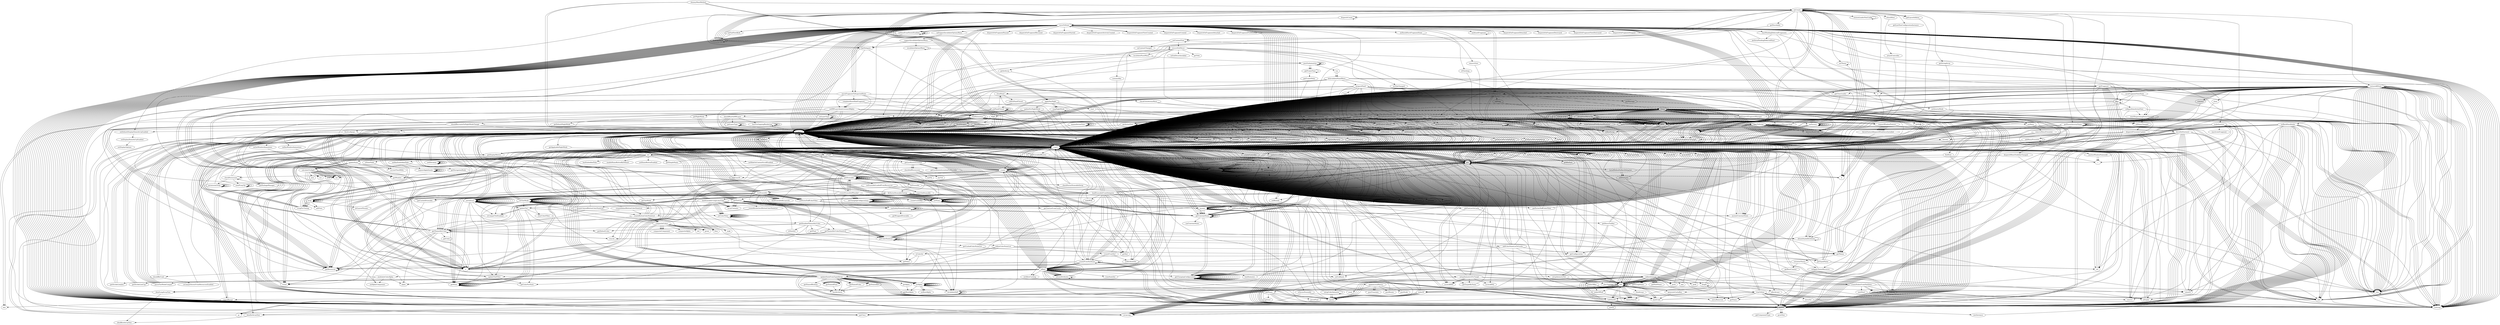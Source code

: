 digraph {
"dummyMainMethod"->"<clinit>";
"<clinit>"->"<clinit>";
"dummyMainMethod"->"onCreate";
"onCreate"->"<clinit>";
"<clinit>"->"<clinit>";
"onCreate"->"findViewById";
"findViewById"->"getDelegate";
"getDelegate"->"<clinit>";
"<clinit>"->"<clinit>";
"getDelegate"->"create";
"create"->"<clinit>";
"create"->"getWindow";
"getWindow"->"<init>";
"<init>"->"<init>";
"<init>"->"<init>";
"<init>"->"<init>";
"<init>"->"<init>";
"<init>"->"<init>";
"<init>"->"<init>";
"<init>"->"finalize";
"finalize"->"<init>";
"<init>"->"<init>";
"create"->"create";
"create"->"<clinit>";
"<clinit>"->"<clinit>";
"create"->"<init>";
"<init>"->"<init>";
"<init>"->"<init>";
"<init>"->"<init>";
"<init>"->"<init>";
"<init>"->"<init>";
"<init>"->"<init>";
"<init>"->"<init>";
"<init>"->"<clinit>";
"<clinit>"->"<clinit>";
"<clinit>"->"<init>";
"<init>"->"<init>";
"<clinit>"->"<clinit>";
"<clinit>"->"<clinit>";
"<clinit>"->"getDefaultUncaughtExceptionHandler";
"getDefaultUncaughtExceptionHandler"->"<init>";
"<clinit>"->"setDefaultUncaughtExceptionHandler";
"setDefaultUncaughtExceptionHandler"->"<init>";
"<init>"->"wrapWindowCallback";
"wrapWindowCallback"->"<init>";
"<init>"->"<init>";
"<init>"->"<init>";
"<init>"->"<init>";
"<init>"->"<init>";
"<init>"->"<init>";
"<init>"->"<init>";
"<init>"->"<init>";
"<init>"->"<init>";
"<init>"->"<init>";
"<init>"->"<init>";
"<init>"->"wrapWindowCallback";
"wrapWindowCallback"->"<init>";
"<init>"->"wrapWindowCallback";
"wrapWindowCallback"->"<init>";
"<init>"->"wrapWindowCallback";
"wrapWindowCallback"->"<init>";
"<init>"->"<init>";
"<init>"->"<init>";
"<init>"->"<init>";
"<init>"->"<init>";
"<init>"->"<init>";
"<init>"->"recycle";
"<init>"->"getDrawableIfKnown";
"getDrawableIfKnown"->"<clinit>";
"<clinit>"->"<clinit>";
"<clinit>"->"<clinit>";
"<clinit>"->"<init>";
"<init>"->"<init>";
"<init>"->"finalize";
"finalize"->"<init>";
"<init>"->"<init>";
"<init>"->"<init>";
"<clinit>"->"<init>";
"<clinit>"->"<init>";
"<clinit>"->"<init>";
"<clinit>"->"<init>";
"<clinit>"->"<init>";
"<clinit>"->"<init>";
"<clinit>"->"<init>";
"<clinit>"->"<init>";
"<clinit>"->"<init>";
"<clinit>"->"<init>";
"<clinit>"->"<init>";
"<clinit>"->"<init>";
"<clinit>"->"<init>";
"<clinit>"->"<init>";
"<clinit>"->"<init>";
"<clinit>"->"<init>";
"<clinit>"->"<init>";
"<clinit>"->"<init>";
"<init>"->"<init>";
"<init>"->"<init>";
"<init>"->"<init>";
"<init>"->"<init>";
"<init>"->"<init>";
"<init>"->"<init>";
"<init>"->"<init>";
"<init>"->"<init>";
"<init>"->"<init>";
"<init>"->"<init>";
"<clinit>"->"<clinit>";
"getDrawableIfKnown"->"getDrawable";
"getDrawable"->"<clinit>";
"<clinit>"->"<clinit>";
"<clinit>"->"<init>";
"getDrawable"->"tintDrawable";
"tintDrawable"->"<clinit>";
"<clinit>"->"<clinit>";
"<clinit>"->"<clinit>";
"<clinit>"->"<init>";
"<init>"->"<init>";
"<init>"->"<init>";
"<clinit>"->"<clinit>";
"<clinit>"->"<clinit>";
"<clinit>"->"forName";
"forName"->"<init>";
"tintDrawable"->"mutate";
"mutate"->"<init>";
"<init>"->"<clinit>";
"<clinit>"->"<clinit>";
"<clinit>"->"<clinit>";
"<init>"->"<init>";
"<init>"->"<init>";
"<init>"->"<init>";
"<init>"->"<init>";
"<init>"->"<init>";
"<init>"->"finalize";
"finalize"->"<init>";
"<init>"->"<init>";
"<init>"->"<init>";
"<init>"->"<init>";
"<init>"->"<init>";
"<init>"->"finalize";
"finalize"->"<init>";
"<init>"->"<init>";
"<init>"->"<init>";
"<init>"->"put";
"put"->"<clinit>";
"<clinit>"->"<clinit>";
"put"->"hashCode";
"put"->"hashCode";
"hashCode"->"<init>";
"put"->"allocArrays";
"put"->"indexOf";
"indexOf"->"<clinit>";
"<clinit>"->"<clinit>";
"indexOf"->"equals";
"equals"->"<init>";
"indexOf"->"equals";
"indexOf"->"equals";
"indexOf"->"equals";
"indexOf"->"equals";
"indexOf"->"equals";
"indexOf"->"binarySearch";
"put"->"indexOfNull";
"indexOfNull"->"<clinit>";
"indexOfNull"->"binarySearch";
"put"->"<clinit>";
"put"->"arraycopy";
"put"->"arraycopy";
"put"->"freeArrays";
"put"->"arraycopy";
"put"->"arraycopy";
"<init>"->"<init>";
"<init>"->"<init>";
"<init>"->"<clinit>";
"<init>"->"<init>";
"<init>"->"<init>";
"<init>"->"<init>";
"<init>"->"get";
"get"->"<init>";
"<init>"->"size";
"size"->"<init>";
"<init>"->"set";
"set"->"<init>";
"<init>"->"<init>";
"<init>"->"put";
"<init>"->"put";
"<init>"->"<init>";
"<init>"->"<init>";
"<init>"->"add";
"add"->"<init>";
"<init>"->"add";
"<init>"->"<init>";
"<init>"->"<init>";
"<init>"->"<init>";
"<init>"->"<init>";
"<init>"->"<init>";
"<init>"->"<init>";
"<init>"->"<init>";
"<init>"->"<init>";
"<init>"->"<init>";
"<init>"->"<clinit>";
"<clinit>"->"<clinit>";
"<clinit>"->"<init>";
"<init>"->"<init>";
"<clinit>"->"<init>";
"<clinit>"->"<init>";
"<init>"->"<init>";
"<init>"->"deepCopyNodes";
"deepCopyNodes"->"<init>";
"<init>"->"copyOfRange";
"copyOfRange"->"<clinit>";
"copyOfRange"->"<init>";
"<init>"->"<init>";
"<init>"->"<init>";
"copyOfRange"->"<init>";
"<init>"->"<init>";
"<init>"->"<init>";
"<init>"->"<init>";
"<init>"->"<init>";
"copyOfRange"->"min";
"copyOfRange"->"arraycopy";
"<init>"->"<init>";
"<init>"->"<init>";
"<init>"->"<clinit>";
"<clinit>"->"<clinit>";
"<clinit>"->"<init>";
"<init>"->"<init>";
"<clinit>"->"<init>";
"<clinit>"->"<init>";
"<init>"->"<init>";
"<init>"->"<init>";
"<init>"->"<init>";
"<init>"->"<init>";
"<init>"->"finalize";
"finalize"->"<init>";
"<init>"->"<init>";
"<init>"->"<init>";
"<init>"->"<init>";
"<init>"->"<clinit>";
"<clinit>"->"<clinit>";
"<clinit>"->"<init>";
"<init>"->"access$000";
"<init>"->"access$000";
"<init>"->"access$002";
"<init>"->"access$100";
"<init>"->"access$100";
"<init>"->"access$102";
"mutate"->"mutate";
"mutate"->"<init>";
"mutate"->"mutate";
"mutate"->"mutate";
"mutate"->"<init>";
"mutate"->"getConstantState";
"getConstantState"->"<init>";
"<init>"->"<init>";
"getConstantState"->"getConstantState";
"getConstantState"->"<init>";
"getConstantState"->"getConstantState";
"getConstantState"->"getChangingConfigurations";
"getChangingConfigurations"->"getChangingConfigurations";
"getChangingConfigurations"->"<init>";
"getChangingConfigurations"->"getChangingConfigurations";
"getChangingConfigurations"->"getChangingConfigurations";
"getChangingConfigurations"->"getChangingConfigurations";
"getChangingConfigurations"->"<init>";
"getChangingConfigurations"->"getChangingConfigurations";
"getChangingConfigurations"->"getChangingConfigurations";
"getChangingConfigurations"->"getChangingConfigurations";
"getChangingConfigurations"->"getChangingConfigurations";
"getChangingConfigurations"->"getChangingConfigurations";
"getChangingConfigurations"->"getChangingConfigurations";
"getChangingConfigurations"->"getChangingConfigurations";
"getChangingConfigurations"->"getChangingConfigurations";
"getChangingConfigurations"->"getChangingConfigurations";
"getChangingConfigurations"->"getChangingConfigurations";
"getChangingConfigurations"->"getChangingConfigurations";
"getChangingConfigurations"->"getChangingConfigurations";
"getChangingConfigurations"->"getChangingConfigurations";
"getChangingConfigurations"->"getChangingConfigurations";
"getChangingConfigurations"->"getChangingConfigurations";
"getChangingConfigurations"->"getChangingConfigurations";
"getChangingConfigurations"->"getChangingConfigurations";
"getConstantState"->"canConstantState";
"getConstantState"->"getConstantState";
"getConstantState"->"getConstantState";
"getConstantState"->"<init>";
"<init>"->"<init>";
"getConstantState"->"getChangingConfigurations";
"mutate"->"mutate";
"mutate"->"getConstantState";
"mutate"->"mutate";
"mutate"->"getConstantState";
"mutate"->"mutate";
"mutate"->"getConstantState";
"mutate"->"mutate";
"mutate"->"mutateConstantState";
"mutateConstantState"->"<init>";
"<init>"->"<init>";
"<init>"->"<clinit>";
"<clinit>"->"<clinit>";
"<clinit>"->"<clinit>";
"<init>"->"<init>";
"mutate"->"mutateConstantState";
"mutateConstantState"->"<init>";
"<init>"->"<init>";
"mutate"->"mutateConstantState";
"mutateConstantState"->"<init>";
"<init>"->"<init>";
"mutate"->"mutateConstantState";
"mutateConstantState"->"<init>";
"<init>"->"<init>";
"mutate"->"mutate";
"mutate"->"mutate";
"mutate"->"mutate";
"tintDrawable"->"mutate";
"tintDrawable"->"getTintList";
"getTintList"->"<clinit>";
"<clinit>"->"<clinit>";
"<clinit>"->"<init>";
"<init>"->"<init>";
"<init>"->"<init>";
"<clinit>"->"<init>";
"<init>"->"<init>";
"<init>"->"<init>";
"<clinit>"->"<init>";
"getTintList"->"createColoredButtonColorStateList";
"createColoredButtonColorStateList"->"<clinit>";
"<clinit>"->"<clinit>";
"<clinit>"->"<init>";
"createColoredButtonColorStateList"->"createButtonColorStateList";
"createButtonColorStateList"->"<clinit>";
"createButtonColorStateList"->"<init>";
"<init>"->"<init>";
"<init>"->"<init>";
"createButtonColorStateList"->"<clinit>";
"<clinit>"->"<clinit>";
"<clinit>"->"<init>";
"createButtonColorStateList"->"<clinit>";
"<clinit>"->"<clinit>";
"createButtonColorStateList"->"getThemeAttrColor";
"getThemeAttrColor"->"<clinit>";
"getThemeAttrColor"->"recycle";
"getThemeAttrColor"->"recycle";
"getThemeAttrColor"->"getColor";
"getThemeAttrColor"->"obtainStyledAttributes";
"obtainStyledAttributes"->"<init>";
"<init>"->"<init>";
"obtainStyledAttributes"->"obtainStyledAttributes";
"obtainStyledAttributes"->"<init>";
"createButtonColorStateList"->"getDisabledThemeAttrColor";
"getDisabledThemeAttrColor"->"<clinit>";
"getDisabledThemeAttrColor"->"getTheme";
"getTheme"->"<init>";
"getDisabledThemeAttrColor"->"getColorForState";
"getColorForState"->"<init>";
"getDisabledThemeAttrColor"->"getDefaultColor";
"getDefaultColor"->"<init>";
"getDisabledThemeAttrColor"->"isStateful";
"isStateful"->"<init>";
"getDisabledThemeAttrColor"->"getFloat";
"getFloat"->"<init>";
"getDisabledThemeAttrColor"->"getThemeAttrColorStateList";
"getThemeAttrColorStateList"->"<clinit>";
"getThemeAttrColorStateList"->"recycle";
"getThemeAttrColorStateList"->"recycle";
"getThemeAttrColorStateList"->"getColorStateList";
"getColorStateList"->"<clinit>";
"getColorStateList"->"getColorStateList";
"getColorStateList"->"<clinit>";
"getColorStateList"->"<clinit>";
"getColorStateList"->"<clinit>";
"getColorStateList"->"getCachedColorStateList";
"getCachedColorStateList"->"<clinit>";
"getCachedColorStateList"->"getConfiguration";
"getConfiguration"->"<init>";
"getCachedColorStateList"->"getResources";
"getResources"->"shouldBeUsed";
"shouldBeUsed"->"<clinit>";
"shouldBeUsed"->"<clinit>";
"shouldBeUsed"->"isCompatVectorFromResourcesEnabled";
"isCompatVectorFromResourcesEnabled"->"<clinit>";
"getResources"->"getResources";
"getResources"->"<init>";
"getResources"->"getResources";
"getResources"->"<init>";
"<init>"->"<init>";
"<init>"->"<init>";
"<init>"->"<init>";
"<init>"->"<init>";
"<init>"->"<init>";
"<init>"->"getConfiguration";
"<init>"->"getDisplayMetrics";
"getDisplayMetrics"->"<init>";
"<init>"->"getAssets";
"getAssets"->"<init>";
"<init>"->"<init>";
"<init>"->"<init>";
"<init>"->"<init>";
"getCachedColorStateList"->"get";
"get"->"<init>";
"getColorStateList"->"inflateColorStateList";
"inflateColorStateList"->"<clinit>";
"inflateColorStateList"->"getXml";
"getXml"->"<init>";
"inflateColorStateList"->"getTheme";
"inflateColorStateList"->"getResources";
"inflateColorStateList"->"isColorInt";
"isColorInt"->"<clinit>";
"isColorInt"->"getValue";
"getValue"->"<init>";
"isColorInt"->"getResources";
"isColorInt"->"getTypedValue";
"getTypedValue"->"<clinit>";
"getTypedValue"->"set";
"set"->"<init>";
"getTypedValue"->"get";
"get"->"<init>";
"getTypedValue"->"<init>";
"<init>"->"<init>";
"<init>"->"<init>";
"inflateColorStateList"->"createFromXml";
"createFromXml"->"asAttributeSet";
"asAttributeSet"->"<init>";
"createFromXml"->"<init>";
"<init>"->"<init>";
"<init>"->"<init>";
"createFromXml"->"createFromXmlInner";
"createFromXmlInner"->"inflate";
"inflate"->"<clinit>";
"<clinit>"->"<clinit>";
"inflate"->"<init>";
"inflate"->"<clinit>";
"<clinit>"->"<clinit>";
"inflate"->"<clinit>";
"<clinit>"->"<clinit>";
"<clinit>"->"desiredAssertionStatus";
"inflate"->"<clinit>";
"inflate"->"<clinit>";
"inflate"->"obtainAttributes";
"obtainAttributes"->"obtainAttributes";
"obtainAttributes"->"<init>";
"inflate"->"trimStateSet";
"trimStateSet"->"<init>";
"inflate"->"modulateColorAlpha";
"modulateColorAlpha"->"<clinit>";
"modulateColorAlpha"->"alpha";
"alpha"->"<init>";
"modulateColorAlpha"->"round";
"round"->"<init>";
"modulateColorAlpha"->"setAlphaComponent";
"setAlphaComponent"->"<init>";
"inflate"->"append";
"append"->"<clinit>";
"append"->"<init>";
"<init>"->"<init>";
"<init>"->"<init>";
"<init>"->"<init>";
"<init>"->"<init>";
"append"->"<clinit>";
"append"->"growSize";
"append"->"arraycopy";
"inflate"->"append";
"append"->"<clinit>";
"append"->"getComponentType";
"append"->"getClass";
"append"->"<init>";
"append"->"<clinit>";
"append"->"growSize";
"append"->"newInstance";
"newInstance"->"<init>";
"append"->"arraycopy";
"inflate"->"arraycopy";
"inflate"->"arraycopy";
"createFromXmlInner"->"<init>";
"createFromXmlInner"->"toString";
"toString"->"<init>";
"createFromXmlInner"->"append";
"append"->"<init>";
"createFromXmlInner"->"append";
"createFromXmlInner"->"append";
"createFromXmlInner"->"<init>";
"<init>"->"<init>";
"<init>"->"<init>";
"<init>"->"<init>";
"<init>"->"<init>";
"inflateColorStateList"->"e";
"e"->"<init>";
"getColorStateList"->"addColorStateListToCache";
"addColorStateListToCache"->"<clinit>";
"addColorStateListToCache"->"getConfiguration";
"addColorStateListToCache"->"getResources";
"addColorStateListToCache"->"put";
"put"->"<init>";
"addColorStateListToCache"->"get";
"addColorStateListToCache"->"append";
"append"->"<init>";
"addColorStateListToCache"->"<init>";
"<init>"->"<init>";
"<init>"->"<init>";
"addColorStateListToCache"->"<init>";
"<init>"->"<init>";
"getColorStateList"->"getColorStateList";
"getColorStateList"->"<clinit>";
"getColorStateList"->"getColorStateList";
"getColorStateList"->"<init>";
"getColorStateList"->"getResources";
"getColorStateList"->"getColorStateList";
"getThemeAttrColorStateList"->"obtainStyledAttributes";
"getDisabledThemeAttrColor"->"getTypedValue";
"getTypedValue"->"<clinit>";
"getTypedValue"->"set";
"getTypedValue"->"get";
"getTypedValue"->"<init>";
"getDisabledThemeAttrColor"->"getThemeAttrColor";
"getThemeAttrColor"->"<clinit>";
"getThemeAttrColor"->"<clinit>";
"getThemeAttrColor"->"getThemeAttrColor";
"getThemeAttrColor"->"alpha";
"getThemeAttrColor"->"round";
"getThemeAttrColor"->"setAlphaComponent";
"createButtonColorStateList"->"compositeColors";
"compositeColors"->"<clinit>";
"compositeColors"->"alpha";
"compositeColors"->"alpha";
"compositeColors"->"compositeAlpha";
"compositeColors"->"red";
"red"->"<init>";
"compositeColors"->"red";
"compositeColors"->"compositeComponent";
"compositeColors"->"green";
"green"->"<init>";
"compositeColors"->"green";
"compositeColors"->"compositeComponent";
"compositeColors"->"blue";
"blue"->"<init>";
"compositeColors"->"blue";
"compositeColors"->"compositeComponent";
"compositeColors"->"argb";
"argb"->"<init>";
"createButtonColorStateList"->"compositeColors";
"createColoredButtonColorStateList"->"getThemeAttrColor";
"getTintList"->"createBorderlessButtonColorStateList";
"createBorderlessButtonColorStateList"->"createButtonColorStateList";
"getTintList"->"createDefaultButtonColorStateList";
"createDefaultButtonColorStateList"->"<clinit>";
"createDefaultButtonColorStateList"->"createButtonColorStateList";
"createDefaultButtonColorStateList"->"getThemeAttrColor";
"getTintList"->"addTintListToCache";
"addTintListToCache"->"<clinit>";
"<clinit>"->"<clinit>";
"<clinit>"->"<init>";
"addTintListToCache"->"put";
"addTintListToCache"->"get";
"addTintListToCache"->"<init>";
"<init>"->"<init>";
"<init>"->"<init>";
"addTintListToCache"->"append";
"append"->"<clinit>";
"append"->"gc";
"gc"->"<clinit>";
"append"->"put";
"put"->"<clinit>";
"put"->"gc";
"put"->"<clinit>";
"put"->"<clinit>";
"put"->"<clinit>";
"put"->"binarySearch";
"put"->"binarySearch";
"put"->"idealIntArraySize";
"idealIntArraySize"->"<clinit>";
"idealIntArraySize"->"idealByteArraySize";
"put"->"arraycopy";
"put"->"arraycopy";
"put"->"arraycopy";
"put"->"arraycopy";
"append"->"<clinit>";
"append"->"idealIntArraySize";
"append"->"arraycopy";
"append"->"arraycopy";
"addTintListToCache"->"<init>";
"<init>"->"<init>";
"<init>"->"<clinit>";
"<init>"->"<init>";
"<init>"->"<clinit>";
"<init>"->"idealIntArraySize";
"getTintList"->"getTintListFromCache";
"getTintListFromCache"->"get";
"getTintList"->"<clinit>";
"getTintList"->"<clinit>";
"getTintList"->"<clinit>";
"getTintList"->"<clinit>";
"getTintList"->"<clinit>";
"getTintList"->"<clinit>";
"getTintList"->"<clinit>";
"getTintList"->"<clinit>";
"getTintList"->"getColorStateList";
"getTintList"->"getColorStateList";
"getTintList"->"getColorStateList";
"getTintList"->"getColorStateList";
"getTintList"->"arrayContains";
"getTintList"->"getThemeAttrColorStateList";
"getTintList"->"arrayContains";
"getTintList"->"getColorStateList";
"getTintList"->"arrayContains";
"getTintList"->"getColorStateList";
"getTintList"->"getColorStateList";
"tintDrawable"->"findDrawableByLayerId";
"findDrawableByLayerId"->"<init>";
"tintDrawable"->"findDrawableByLayerId";
"tintDrawable"->"findDrawableByLayerId";
"tintDrawable"->"findDrawableByLayerId";
"tintDrawable"->"findDrawableByLayerId";
"tintDrawable"->"findDrawableByLayerId";
"tintDrawable"->"mutate";
"tintDrawable"->"mutate";
"tintDrawable"->"<clinit>";
"<clinit>"->"<clinit>";
"<clinit>"->"<init>";
"<init>"->"<init>";
"<init>"->"<init>";
"<init>"->"<init>";
"<init>"->"<init>";
"<init>"->"<init>";
"<init>"->"<init>";
"<clinit>"->"<init>";
"<clinit>"->"<init>";
"<clinit>"->"<init>";
"<clinit>"->"<init>";
"<clinit>"->"<init>";
"<clinit>"->"<clinit>";
"<clinit>"->"<clinit>";
"<clinit>"->"<clinit>";
"<clinit>"->"<clinit>";
"<clinit>"->"<clinit>";
"<clinit>"->"<clinit>";
"tintDrawable"->"<clinit>";
"tintDrawable"->"<clinit>";
"tintDrawable"->"<clinit>";
"tintDrawable"->"<clinit>";
"tintDrawable"->"<clinit>";
"tintDrawable"->"<clinit>";
"tintDrawable"->"canSafelyMutateDrawable";
"canSafelyMutateDrawable"->"<clinit>";
"canSafelyMutateDrawable"->"getConstantState";
"canSafelyMutateDrawable"->"getConstantState";
"canSafelyMutateDrawable"->"getConstantState";
"canSafelyMutateDrawable"->"getWrappedDrawable";
"canSafelyMutateDrawable"->"getConstantState";
"canSafelyMutateDrawable"->"<clinit>";
"canSafelyMutateDrawable"->"<clinit>";
"canSafelyMutateDrawable"->"<clinit>";
"canSafelyMutateDrawable"->"<clinit>";
"canSafelyMutateDrawable"->"canSafelyMutateDrawable";
"canSafelyMutateDrawable"->"canSafelyMutateDrawable";
"canSafelyMutateDrawable"->"canSafelyMutateDrawable";
"canSafelyMutateDrawable"->"canSafelyMutateDrawable";
"tintDrawable"->"wrap";
"wrap"->"<clinit>";
"wrap"->"wrap";
"wrap"->"wrapForTinting";
"wrapForTinting"->"<clinit>";
"wrapForTinting"->"<init>";
"<init>"->"<init>";
"<init>"->"<init>";
"<init>"->"<init>";
"<init>"->"mutateConstantState";
"<init>"->"mutateConstantState";
"<init>"->"mutateConstantState";
"<init>"->"setWrappedDrawable";
"setWrappedDrawable"->"setVisible";
"setVisible"->"setVisible";
"setVisible"->"<init>";
"setVisible"->"setVisible";
"setVisible"->"setVisible";
"setVisible"->"setVisible";
"setVisible"->"<init>";
"setVisible"->"setVisible";
"setVisible"->"setVisible";
"setVisible"->"setVisible";
"setVisible"->"setVisible";
"setVisible"->"setVisible";
"setVisible"->"setVisible";
"setVisible"->"setVisible";
"setVisible"->"setVisible";
"setWrappedDrawable"->"getConstantState";
"setWrappedDrawable"->"getState";
"getState"->"getState";
"getState"->"getState";
"getState"->"<init>";
"getState"->"getState";
"getState"->"getState";
"getState"->"getState";
"getState"->"getState";
"getState"->"getState";
"getState"->"getState";
"getState"->"getState";
"getState"->"getState";
"getState"->"getState";
"setWrappedDrawable"->"getConstantState";
"setWrappedDrawable"->"getState";
"setWrappedDrawable"->"setCallback";
"setCallback"->"<init>";
"setWrappedDrawable"->"getConstantState";
"setWrappedDrawable"->"getState";
"setWrappedDrawable"->"getConstantState";
"setWrappedDrawable"->"getBounds";
"getBounds"->"<init>";
"setWrappedDrawable"->"getLevel";
"getLevel"->"<init>";
"setWrappedDrawable"->"getState";
"setWrappedDrawable"->"isVisible";
"isVisible"->"<init>";
"setWrappedDrawable"->"setCallback";
"setWrappedDrawable"->"setState";
"setState"->"setState";
"setState"->"updateTint";
"updateTint"->"isCompatTintEnabled";
"updateTint"->"getColorForState";
"updateTint"->"getDefaultColor";
"updateTint"->"isCompatTintEnabled";
"isCompatTintEnabled"->"<clinit>";
"updateTint"->"clearColorFilter";
"clearColorFilter"->"<init>";
"updateTint"->"setColorFilter";
"setColorFilter"->"<init>";
"setState"->"setState";
"setState"->"setState";
"setState"->"setState";
"setState"->"<init>";
"setState"->"setState";
"setState"->"setState";
"setState"->"setState";
"setState"->"setState";
"setState"->"setState";
"setState"->"setState";
"setState"->"setState";
"setState"->"setState";
"setState"->"setState";
"setState"->"setState";
"setState"->"invalidateSelf";
"invalidateSelf"->"<init>";
"setWrappedDrawable"->"invalidateSelf";
"setWrappedDrawable"->"setBounds";
"setBounds"->"<init>";
"setWrappedDrawable"->"setLevel";
"setLevel"->"<init>";
"setWrappedDrawable"->"setState";
"<init>"->"mutateConstantState";
"wrap"->"wrap";
"wrap"->"wrapForTinting";
"wrapForTinting"->"<clinit>";
"wrapForTinting"->"<init>";
"<init>"->"<init>";
"wrap"->"wrap";
"wrap"->"wrapForTinting";
"wrapForTinting"->"<clinit>";
"wrapForTinting"->"<init>";
"<init>"->"<init>";
"wrap"->"wrap";
"wrap"->"wrapForTinting";
"wrapForTinting"->"<clinit>";
"wrapForTinting"->"<init>";
"<init>"->"<init>";
"wrap"->"wrap";
"tintDrawable"->"setTintList";
"setTintList"->"<clinit>";
"setTintList"->"setTintList";
"setTintList"->"setTintList";
"setTintList"->"setTintList";
"setTintList"->"getState";
"setTintList"->"updateTint";
"setTintList"->"setTintList";
"setTintList"->"<clinit>";
"setTintList"->"invalidateSelf";
"invalidateSelf"->"invalidateSelf";
"invalidateSelf"->"invalidateSelf";
"invalidateSelf"->"invalidateSelf";
"setTintList"->"updateTintFilter";
"updateTintFilter"->"<init>";
"<init>"->"<init>";
"<init>"->"<init>";
"<init>"->"finalize";
"finalize"->"<init>";
"<init>"->"<init>";
"<init>"->"<init>";
"updateTintFilter"->"getColorForState";
"updateTintFilter"->"getState";
"setTintList"->"setTintList";
"setTintList"->"setTintList";
"setTintList"->"<clinit>";
"setTintList"->"setTintList";
"setTintList"->"setTintList";
"setTintList"->"setTintList";
"setTintList"->"isCompatTintEnabled";
"setTintList"->"setTintList";
"setTintList"->"setTintList";
"setTintList"->"setTintList";
"setTintList"->"setTintList";
"setTintList"->"setTintList";
"setTintList"->"setTintList";
"setTintList"->"setTintList";
"setTintList"->"setTintList";
"setTintList"->"setTintList";
"setTintList"->"setTintList";
"setTintList"->"setTintList";
"tintDrawable"->"getTintMode";
"getTintMode"->"<clinit>";
"tintDrawable"->"setTintMode";
"setTintMode"->"<clinit>";
"setTintMode"->"setTintMode";
"setTintMode"->"setTintMode";
"setTintMode"->"setTintMode";
"setTintMode"->"getState";
"setTintMode"->"updateTint";
"setTintMode"->"setTintMode";
"setTintMode"->"<clinit>";
"setTintMode"->"invalidateSelf";
"setTintMode"->"updateTintFilter";
"setTintMode"->"setTintMode";
"setTintMode"->"setTintMode";
"setTintMode"->"<clinit>";
"setTintMode"->"setTintMode";
"setTintMode"->"setTintMode";
"setTintMode"->"setTintMode";
"setTintMode"->"isCompatTintEnabled";
"setTintMode"->"setTintMode";
"setTintMode"->"setTintMode";
"setTintMode"->"setTintMode";
"setTintMode"->"setTintMode";
"setTintMode"->"setTintMode";
"setTintMode"->"setTintMode";
"setTintMode"->"setTintMode";
"setTintMode"->"setTintMode";
"setTintMode"->"setTintMode";
"setTintMode"->"setTintMode";
"setTintMode"->"setTintMode";
"tintDrawable"->"getThemeAttrColor";
"tintDrawable"->"setPorterDuffColorFilter";
"setPorterDuffColorFilter"->"<clinit>";
"setPorterDuffColorFilter"->"<clinit>";
"setPorterDuffColorFilter"->"<clinit>";
"setPorterDuffColorFilter"->"canSafelyMutateDrawable";
"setPorterDuffColorFilter"->"getPorterDuffColorFilter";
"getPorterDuffColorFilter"->"<clinit>";
"getPorterDuffColorFilter"->"put";
"put"->"<clinit>";
"<clinit>"->"<clinit>";
"put"->"put";
"put"->"<init>";
"<init>"->"<init>";
"<init>"->"<init>";
"put"->"put";
"put"->"<init>";
"put"->"trimToSize";
"trimToSize"->"<init>";
"trimToSize"->"remove";
"remove"->"<init>";
"trimToSize"->"entrySet";
"entrySet"->"<init>";
"trimToSize"->"isEmpty";
"isEmpty"->"<init>";
"trimToSize"->"isEmpty";
"trimToSize"->"getName";
"getName"->"<init>";
"trimToSize"->"entryRemoved";
"trimToSize"->"safeSizeOf";
"safeSizeOf"->"<init>";
"safeSizeOf"->"sizeOf";
"safeSizeOf"->"<init>";
"safeSizeOf"->"toString";
"safeSizeOf"->"append";
"append"->"<init>";
"safeSizeOf"->"append";
"safeSizeOf"->"append";
"safeSizeOf"->"append";
"trimToSize"->"getClass";
"trimToSize"->"<init>";
"trimToSize"->"toString";
"trimToSize"->"append";
"trimToSize"->"append";
"put"->"entryRemoved";
"put"->"safeSizeOf";
"put"->"safeSizeOf";
"put"->"generateCacheKey";
"generateCacheKey"->"hashCode";
"hashCode"->"<init>";
"put"->"valueOf";
"valueOf"->"<init>";
"getPorterDuffColorFilter"->"get";
"get"->"<clinit>";
"get"->"get";
"get"->"<init>";
"get"->"put";
"get"->"put";
"get"->"get";
"get"->"<init>";
"get"->"trimToSize";
"get"->"safeSizeOf";
"get"->"entryRemoved";
"get"->"create";
"get"->"generateCacheKey";
"get"->"valueOf";
"getPorterDuffColorFilter"->"<init>";
"tintDrawable"->"getThemeAttrColor";
"tintDrawable"->"setPorterDuffColorFilter";
"tintDrawable"->"getThemeAttrColor";
"tintDrawable"->"setPorterDuffColorFilter";
"tintDrawable"->"getDisabledThemeAttrColor";
"tintDrawable"->"setPorterDuffColorFilter";
"tintDrawable"->"getThemeAttrColor";
"tintDrawable"->"setPorterDuffColorFilter";
"tintDrawable"->"getThemeAttrColor";
"tintDrawable"->"setPorterDuffColorFilter";
"tintDrawable"->"tintDrawableUsingColorFilter";
"tintDrawableUsingColorFilter"->"<clinit>";
"tintDrawableUsingColorFilter"->"setAlpha";
"setAlpha"->"invalidateSelf";
"setAlpha"->"setAlpha";
"setAlpha"->"<init>";
"setAlpha"->"setAlpha";
"setAlpha"->"setAlpha";
"setAlpha"->"setAlpha";
"setAlpha"->"setAlpha";
"setAlpha"->"setAlpha";
"setAlpha"->"setAlpha";
"setAlpha"->"setAlpha";
"setAlpha"->"setAlpha";
"setAlpha"->"setRootAlpha";
"setAlpha"->"getRootAlpha";
"tintDrawableUsingColorFilter"->"setColorFilter";
"setColorFilter"->"invalidateSelf";
"setColorFilter"->"setColorFilter";
"setColorFilter"->"<init>";
"setColorFilter"->"setColorFilter";
"setColorFilter"->"setColorFilter";
"setColorFilter"->"setColorFilter";
"setColorFilter"->"setColorFilter";
"setColorFilter"->"setColorFilter";
"setColorFilter"->"setColorFilter";
"setColorFilter"->"setColorFilter";
"setColorFilter"->"setColorFilter";
"tintDrawableUsingColorFilter"->"mutate";
"tintDrawableUsingColorFilter"->"setAlpha";
"tintDrawableUsingColorFilter"->"setColorFilter";
"tintDrawableUsingColorFilter"->"mutate";
"tintDrawableUsingColorFilter"->"setAlpha";
"tintDrawableUsingColorFilter"->"setColorFilter";
"tintDrawableUsingColorFilter"->"mutate";
"tintDrawableUsingColorFilter"->"setAlpha";
"tintDrawableUsingColorFilter"->"setColorFilter";
"tintDrawableUsingColorFilter"->"mutate";
"tintDrawableUsingColorFilter"->"<clinit>";
"tintDrawableUsingColorFilter"->"<clinit>";
"tintDrawableUsingColorFilter"->"<clinit>";
"tintDrawableUsingColorFilter"->"arrayContains";
"tintDrawableUsingColorFilter"->"canSafelyMutateDrawable";
"tintDrawableUsingColorFilter"->"getThemeAttrColor";
"tintDrawableUsingColorFilter"->"getPorterDuffColorFilter";
"tintDrawableUsingColorFilter"->"arrayContains";
"tintDrawableUsingColorFilter"->"arrayContains";
"tintDrawableUsingColorFilter"->"round";
"getDrawable"->"createDrawableIfNeeded";
"createDrawableIfNeeded"->"<clinit>";
"createDrawableIfNeeded"->"getValue";
"createDrawableIfNeeded"->"getResources";
"createDrawableIfNeeded"->"setChangingConfigurations";
"setChangingConfigurations"->"setChangingConfigurations";
"setChangingConfigurations"->"setChangingConfigurations";
"setChangingConfigurations"->"<init>";
"setChangingConfigurations"->"setChangingConfigurations";
"setChangingConfigurations"->"setChangingConfigurations";
"setChangingConfigurations"->"setChangingConfigurations";
"setChangingConfigurations"->"setChangingConfigurations";
"setChangingConfigurations"->"setChangingConfigurations";
"setChangingConfigurations"->"setChangingConfigurations";
"setChangingConfigurations"->"setChangingConfigurations";
"setChangingConfigurations"->"setChangingConfigurations";
"setChangingConfigurations"->"setChangingConfigurations";
"createDrawableIfNeeded"->"setChangingConfigurations";
"createDrawableIfNeeded"->"setChangingConfigurations";
"createDrawableIfNeeded"->"addDrawableToCache";
"addDrawableToCache"->"<clinit>";
"<clinit>"->"<clinit>";
"<clinit>"->"<init>";
"addDrawableToCache"->"getConstantState";
"addDrawableToCache"->"getConstantState";
"addDrawableToCache"->"put";
"addDrawableToCache"->"get";
"addDrawableToCache"->"getConstantState";
"addDrawableToCache"->"getConstantState";
"addDrawableToCache"->"put";
"put"->"<clinit>";
"put"->"gc";
"gc"->"<clinit>";
"put"->"<clinit>";
"put"->"<clinit>";
"put"->"<clinit>";
"put"->"binarySearch";
"put"->"binarySearch";
"put"->"idealLongArraySize";
"idealLongArraySize"->"<clinit>";
"idealLongArraySize"->"idealByteArraySize";
"put"->"arraycopy";
"put"->"arraycopy";
"put"->"arraycopy";
"put"->"arraycopy";
"addDrawableToCache"->"<init>";
"<init>"->"<init>";
"<init>"->"<clinit>";
"<init>"->"<init>";
"<init>"->"<clinit>";
"<init>"->"idealLongArraySize";
"addDrawableToCache"->"<init>";
"createDrawableIfNeeded"->"getDrawable";
"getDrawable"->"getDrawable";
"createDrawableIfNeeded"->"getDrawable";
"createDrawableIfNeeded"->"getCachedDrawable";
"getCachedDrawable"->"get";
"getCachedDrawable"->"getResources";
"createDrawableIfNeeded"->"<init>";
"createDrawableIfNeeded"->"setChangingConfigurations";
"createDrawableIfNeeded"->"<init>";
"<init>"->"<init>";
"<init>"->"<init>";
"createDrawableIfNeeded"->"createCacheKey";
"getDrawable"->"loadDrawableFromDelegates";
"loadDrawableFromDelegates"->"<clinit>";
"loadDrawableFromDelegates"->"getXml";
"loadDrawableFromDelegates"->"getValue";
"loadDrawableFromDelegates"->"getTheme";
"loadDrawableFromDelegates"->"getResources";
"loadDrawableFromDelegates"->"get";
"get"->"indexOfKey";
"indexOfKey"->"indexOfNull";
"indexOfKey"->"hashCode";
"indexOfKey"->"hashCode";
"indexOfKey"->"indexOf";
"loadDrawableFromDelegates"->"get";
"loadDrawableFromDelegates"->"isEmpty";
"loadDrawableFromDelegates"->"endsWith";
"endsWith"->"<init>";
"loadDrawableFromDelegates"->"setChangingConfigurations";
"loadDrawableFromDelegates"->"setChangingConfigurations";
"loadDrawableFromDelegates"->"createFromXmlInner";
"createFromXmlInner"->"createFromXmlInner";
"createFromXmlInner"->"<init>";
"<init>"->"<init>";
"<init>"->"<init>";
"<init>"->"<init>";
"<init>"->"<init>";
"<init>"->"<clinit>";
"<init>"->"allocArrays";
"<init>"->"<init>";
"<init>"->"newDrawable";
"newDrawable"->"<clinit>";
"newDrawable"->"<init>";
"<init>"->"<clinit>";
"<init>"->"updateTintFilter";
"<init>"->"<init>";
"<init>"->"<init>";
"<init>"->"<init>";
"<init>"->"<init>";
"<init>"->"newDrawable";
"newDrawable"->"<clinit>";
"newDrawable"->"<init>";
"<init>"->"newDrawable";
"newDrawable"->"<clinit>";
"newDrawable"->"newDrawable";
"newDrawable"->"newDrawable";
"newDrawable"->"<clinit>";
"newDrawable"->"<init>";
"<init>"->"<init>";
"<init>"->"updateLocalState";
"updateLocalState"->"newDrawableFromState";
"newDrawableFromState"->"newDrawable";
"newDrawableFromState"->"newDrawable";
"newDrawableFromState"->"newDrawable";
"newDrawable"->"<clinit>";
"newDrawable"->"newDrawable";
"newDrawable"->"<clinit>";
"newDrawable"->"<init>";
"<init>"->"<init>";
"<init>"->"<init>";
"<init>"->"<init>";
"newDrawable"->"newDrawable";
"newDrawable"->"<clinit>";
"newDrawable"->"<init>";
"newDrawable"->"newDrawable";
"newDrawable"->"<clinit>";
"newDrawable"->"<init>";
"newDrawable"->"newDrawable";
"newDrawable"->"newDrawable";
"newDrawable"->"newDrawable";
"newDrawable"->"newDrawable";
"newDrawable"->"<init>";
"<init>"->"<init>";
"newDrawable"->"<init>";
"<init>"->"<clinit>";
"<init>"->"<init>";
"<init>"->"<init>";
"<init>"->"<init>";
"<init>"->"<init>";
"<init>"->"<clinit>";
"<init>"->"<init>";
"<init>"->"<init>";
"<init>"->"<init>";
"<init>"->"finalize";
"<init>"->"<init>";
"<init>"->"<init>";
"<init>"->"<init>";
"<init>"->"<init>";
"<init>"->"<init>";
"<init>"->"<init>";
"<init>"->"<init>";
"<init>"->"<init>";
"<init>"->"<init>";
"<init>"->"<init>";
"<init>"->"<init>";
"<init>"->"<clinit>";
"newDrawableFromState"->"newDrawable";
"newDrawableFromState"->"newDrawable";
"newDrawableFromState"->"newDrawable";
"newDrawableFromState"->"newDrawable";
"updateLocalState"->"setWrappedDrawable";
"newDrawable"->"newDrawable";
"newDrawable"->"newDrawable";
"newDrawable"->"newDrawable";
"newDrawable"->"newDrawable";
"newDrawable"->"newDrawable";
"newDrawable"->"newDrawable";
"newDrawable"->"<init>";
"newDrawable"->"<init>";
"<init>"->"newDrawable";
"<init>"->"getTargetByName";
"getTargetByName"->"get";
"<init>"->"setAllowCaching";
"<init>"->"setBounds";
"<init>"->"setCallback";
"<init>"->"mutate";
"<init>"->"getConstantState";
"<init>"->"setupAnimatorSet";
"setupAnimatorSet"->"<init>";
"<init>"->"<init>";
"<init>"->"<init>";
"<init>"->"<init>";
"<init>"->"<init>";
"setupAnimatorSet"->"playTogether";
"playTogether"->"<init>";
"<init>"->"<init>";
"<init>"->"add";
"<init>"->"get";
"<init>"->"<init>";
"<init>"->"<init>";
"<init>"->"<init>";
"<init>"->"size";
"<init>"->"put";
"<init>"->"get";
"<init>"->"<init>";
"<init>"->"<init>";
"<init>"->"<init>";
"createFromXmlInner"->"inflate";
"inflate"->"<clinit>";
"inflate"->"setCallback";
"inflate"->"setupAnimatorSet";
"inflate"->"obtainAttributes";
"inflate"->"setupAnimatorsForTarget";
"setupAnimatorsForTarget"->"<clinit>";
"setupAnimatorsForTarget"->"getTargetByName";
"setupAnimatorsForTarget"->"setupColorAnimator";
"setupColorAnimator"->"<init>";
"<init>"->"<init>";
"<init>"->"<init>";
"setupColorAnimator"->"setupColorAnimator";
"setupColorAnimator"->"equals";
"setupColorAnimator"->"equals";
"setupAnimatorsForTarget"->"add";
"setupAnimatorsForTarget"->"<init>";
"setupAnimatorsForTarget"->"put";
"setupAnimatorsForTarget"->"<init>";
"setupAnimatorsForTarget"->"access$000";
"setupAnimatorsForTarget"->"access$002";
"setupAnimatorsForTarget"->"access$000";
"inflate"->"equals";
"inflate"->"equals";
"inflate"->"setCallback";
"inflate"->"setAllowCaching";
"inflate"->"<init>";
"inflate"->"<clinit>";
"<clinit>"->"<clinit>";
"inflate"->"<clinit>";
"inflate"->"<clinit>";
"inflate"->"inflate";
"inflate"->"<clinit>";
"inflate"->"inflate";
"inflate"->"inflate";
"inflate"->"inflate";
"inflate"->"inflate";
"inflate"->"inflate";
"inflate"->"<init>";
"inflate"->"inflate";
"inflate"->"<init>";
"inflate"->"inflate";
"inflate"->"inflate";
"inflate"->"<clinit>";
"inflate"->"updateTintFilter";
"inflate"->"inflateInternal";
"inflateInternal"->"<init>";
"inflateInternal"->"put";
"inflateInternal"->"put";
"inflateInternal"->"put";
"inflateInternal"->"pop";
"pop"->"<init>";
"inflateInternal"->"push";
"push"->"<init>";
"inflateInternal"->"peek";
"peek"->"<init>";
"inflateInternal"->"push";
"inflateInternal"->"<init>";
"<init>"->"<init>";
"<init>"->"<init>";
"<init>"->"<init>";
"<init>"->"<init>";
"inflateInternal"->"getGroupName";
"inflateInternal"->"getGroupName";
"inflateInternal"->"inflate";
"inflate"->"<clinit>";
"inflate"->"updateStateFromTypedArray";
"updateStateFromTypedArray"->"getNamedFloat";
"getNamedFloat"->"hasAttribute";
"updateStateFromTypedArray"->"updateLocalMatrix";
"updateLocalMatrix"->"reset";
"reset"->"<init>";
"updateLocalMatrix"->"postTranslate";
"postTranslate"->"<init>";
"updateLocalMatrix"->"postRotate";
"postRotate"->"<init>";
"updateLocalMatrix"->"postScale";
"postScale"->"<init>";
"updateLocalMatrix"->"postTranslate";
"updateStateFromTypedArray"->"getNamedFloat";
"updateStateFromTypedArray"->"getNamedFloat";
"updateStateFromTypedArray"->"getNamedFloat";
"updateStateFromTypedArray"->"getNamedFloat";
"inflate"->"obtainAttributes";
"obtainAttributes"->"obtainAttributes";
"inflateInternal"->"<init>";
"inflateInternal"->"equals";
"inflateInternal"->"equals";
"inflateInternal"->"equals";
"inflateInternal"->"equals";
"inflateInternal"->"getPathName";
"inflateInternal"->"getPathName";
"inflateInternal"->"inflate";
"inflate"->"<clinit>";
"inflate"->"updateStateFromTypedArray";
"updateStateFromTypedArray"->"hasAttribute";
"updateStateFromTypedArray"->"getStrokeLineJoin";
"getStrokeLineJoin"->"<clinit>";
"getStrokeLineJoin"->"<clinit>";
"getStrokeLineJoin"->"<clinit>";
"updateStateFromTypedArray"->"getStrokeLineCap";
"getStrokeLineCap"->"<clinit>";
"getStrokeLineCap"->"<clinit>";
"getStrokeLineCap"->"<clinit>";
"updateStateFromTypedArray"->"createNodesFromPathData";
"createNodesFromPathData"->"nextStart";
"createNodesFromPathData"->"toArray";
"toArray"->"<init>";
"createNodesFromPathData"->"size";
"createNodesFromPathData"->"<init>";
"createNodesFromPathData"->"getFloats";
"getFloats"->"<clinit>";
"<clinit>"->"<clinit>";
"getFloats"->"<init>";
"<init>"->"<init>";
"getFloats"->"<init>";
"<init>"->"<init>";
"<init>"->"<init>";
"getFloats"->"toString";
"getFloats"->"append";
"getFloats"->"append";
"getFloats"->"append";
"getFloats"->"<init>";
"getFloats"->"extract";
"getFloats"->"parseFloat";
"parseFloat"->"<init>";
"getFloats"->"copyOfRange";
"createNodesFromPathData"->"addNode";
"addNode"->"<init>";
"<init>"->"<init>";
"addNode"->"add";
"createNodesFromPathData"->"addNode";
"updateStateFromTypedArray"->"getNamedColor";
"getNamedColor"->"hasAttribute";
"updateStateFromTypedArray"->"getNamedFloat";
"updateStateFromTypedArray"->"getNamedInt";
"getNamedInt"->"hasAttribute";
"updateStateFromTypedArray"->"getNamedInt";
"updateStateFromTypedArray"->"getNamedFloat";
"updateStateFromTypedArray"->"getNamedColor";
"updateStateFromTypedArray"->"getNamedFloat";
"updateStateFromTypedArray"->"getNamedFloat";
"updateStateFromTypedArray"->"getNamedFloat";
"updateStateFromTypedArray"->"getNamedFloat";
"updateStateFromTypedArray"->"getNamedFloat";
"inflate"->"obtainAttributes";
"inflateInternal"->"<init>";
"<init>"->"<clinit>";
"<init>"->"<init>";
"<init>"->"<init>";
"<init>"->"<clinit>";
"inflateInternal"->"getPathName";
"inflateInternal"->"getPathName";
"inflateInternal"->"inflate";
"inflate"->"<clinit>";
"inflate"->"updateStateFromTypedArray";
"updateStateFromTypedArray"->"createNodesFromPathData";
"inflate"->"hasAttribute";
"inflate"->"obtainAttributes";
"inflateInternal"->"<init>";
"<init>"->"<init>";
"inflateInternal"->"append";
"append"->"<init>";
"inflateInternal"->"append";
"inflateInternal"->"length";
"length"->"length";
"length"->"<init>";
"inflateInternal"->"<init>";
"<init>"->"<init>";
"<init>"->"<init>";
"inflateInternal"->"<init>";
"inflateInternal"->"toString";
"inflateInternal"->"append";
"inflateInternal"->"append";
"inflateInternal"->"append";
"inflate"->"getChangingConfigurations";
"inflate"->"updateStateFromTypedArray";
"updateStateFromTypedArray"->"<clinit>";
"updateStateFromTypedArray"->"put";
"updateStateFromTypedArray"->"setAlpha";
"setAlpha"->"setRootAlpha";
"updateStateFromTypedArray"->"getAlpha";
"getAlpha"->"getRootAlpha";
"updateStateFromTypedArray"->"<init>";
"updateStateFromTypedArray"->"<init>";
"updateStateFromTypedArray"->"<init>";
"updateStateFromTypedArray"->"<init>";
"updateStateFromTypedArray"->"toString";
"updateStateFromTypedArray"->"append";
"updateStateFromTypedArray"->"append";
"updateStateFromTypedArray"->"<init>";
"updateStateFromTypedArray"->"toString";
"updateStateFromTypedArray"->"append";
"updateStateFromTypedArray"->"append";
"updateStateFromTypedArray"->"<init>";
"updateStateFromTypedArray"->"toString";
"updateStateFromTypedArray"->"append";
"updateStateFromTypedArray"->"append";
"updateStateFromTypedArray"->"<init>";
"updateStateFromTypedArray"->"toString";
"updateStateFromTypedArray"->"append";
"updateStateFromTypedArray"->"append";
"updateStateFromTypedArray"->"<init>";
"updateStateFromTypedArray"->"<clinit>";
"updateStateFromTypedArray"->"getNamedInt";
"updateStateFromTypedArray"->"parseTintModeCompat";
"parseTintModeCompat"->"<clinit>";
"parseTintModeCompat"->"<clinit>";
"parseTintModeCompat"->"<clinit>";
"parseTintModeCompat"->"<clinit>";
"parseTintModeCompat"->"<clinit>";
"parseTintModeCompat"->"<clinit>";
"parseTintModeCompat"->"<clinit>";
"updateStateFromTypedArray"->"getNamedBoolean";
"getNamedBoolean"->"hasAttribute";
"updateStateFromTypedArray"->"getNamedFloat";
"updateStateFromTypedArray"->"getNamedFloat";
"updateStateFromTypedArray"->"getNamedFloat";
"inflate"->"<init>";
"inflate"->"<clinit>";
"inflate"->"<clinit>";
"inflate"->"<clinit>";
"inflate"->"inflate";
"inflate"->"obtainAttributes";
"inflate"->"inflate";
"inflate"->"inflate";
"inflate"->"inflate";
"inflate"->"inflate";
"inflate"->"inflate";
"inflate"->"inflate";
"inflate"->"inflate";
"inflate"->"inflate";
"inflate"->"obtainAttributes";
"inflate"->"create";
"create"->"<clinit>";
"create"->"getConstantState";
"create"->"getConstantState";
"create"->"getConstantState";
"create"->"getConstantState";
"create"->"getXml";
"create"->"<init>";
"create"->"<init>";
"create"->"<init>";
"create"->"<clinit>";
"create"->"<clinit>";
"create"->"getDrawable";
"getDrawable"->"<clinit>";
"getDrawable"->"getDrawable";
"getDrawable"->"<clinit>";
"getDrawable"->"get";
"get"->"<init>";
"getDrawable"->"getDrawable";
"getDrawable"->"<init>";
"getDrawable"->"onDrawableLoadedFromResources";
"onDrawableLoadedFromResources"->"loadDrawableFromDelegates";
"onDrawableLoadedFromResources"->"superGetDrawable";
"superGetDrawable"->"getDrawable";
"onDrawableLoadedFromResources"->"tintDrawable";
"getDrawable"->"get";
"get"->"<clinit>";
"get"->"<init>";
"<init>"->"<init>";
"<init>"->"<init>";
"<init>"->"<init>";
"get"->"installDefaultInflateDelegates";
"installDefaultInflateDelegates"->"<clinit>";
"installDefaultInflateDelegates"->"addDelegate";
"addDelegate"->"<init>";
"addDelegate"->"put";
"installDefaultInflateDelegates"->"addDelegate";
"installDefaultInflateDelegates"->"<init>";
"<init>"->"<init>";
"installDefaultInflateDelegates"->"<init>";
"<init>"->"<init>";
"getDrawable"->"getDrawable";
"create"->"asAttributeSet";
"create"->"e";
"create"->"createFromXmlInner";
"createFromXmlInner"->"<clinit>";
"createFromXmlInner"->"inflate";
"createFromXmlInner"->"<init>";
"create"->"e";
"inflate"->"loadAnimator";
"loadAnimator"->"<init>";
"createFromXmlInner"->"getResources";
"createFromXmlInner"->"e";
"loadDrawableFromDelegates"->"createFromXmlInner";
"createFromXmlInner"->"<clinit>";
"createFromXmlInner"->"getResources";
"createFromXmlInner"->"createFromXmlInner";
"createFromXmlInner"->"e";
"loadDrawableFromDelegates"->"addDrawableToCache";
"loadDrawableFromDelegates"->"getCachedDrawable";
"loadDrawableFromDelegates"->"append";
"loadDrawableFromDelegates"->"append";
"loadDrawableFromDelegates"->"<init>";
"loadDrawableFromDelegates"->"get";
"get"->"get";
"get"->"<clinit>";
"get"->"<clinit>";
"get"->"binarySearch";
"loadDrawableFromDelegates"->"equals";
"loadDrawableFromDelegates"->"<init>";
"loadDrawableFromDelegates"->"<init>";
"loadDrawableFromDelegates"->"<clinit>";
"loadDrawableFromDelegates"->"createCacheKey";
"loadDrawableFromDelegates"->"asAttributeSet";
"loadDrawableFromDelegates"->"e";
"getDrawable"->"checkVectorDrawableSetup";
"checkVectorDrawableSetup"->"<clinit>";
"checkVectorDrawableSetup"->"getDrawable";
"checkVectorDrawableSetup"->"<init>";
"checkVectorDrawableSetup"->"isVectorDrawable";
"isVectorDrawable"->"equals";
"isVectorDrawable"->"getName";
"isVectorDrawable"->"getClass";
"getDrawable"->"<clinit>";
"getDrawable"->"getDrawable";
"getDrawable"->"<clinit>";
"getDrawable"->"getDrawable";
"getDrawable"->"getValue";
"getDrawable"->"getDrawable";
"getDrawable"->"getResources";
"getDrawable"->"getResources";
"getDrawable"->"getResources";
"getDrawable"->"<init>";
"getDrawable"->"<clinit>";
"getDrawable"->"getDrawable";
"getDrawable"->"fixDrawable";
"fixDrawable"->"<clinit>";
"fixDrawable"->"getName";
"fixDrawable"->"getClass";
"fixDrawable"->"equals";
"fixDrawable"->"<clinit>";
"fixDrawable"->"fixVectorDrawableTinting";
"fixVectorDrawableTinting"->"<clinit>";
"fixVectorDrawableTinting"->"setState";
"fixVectorDrawableTinting"->"setState";
"fixVectorDrawableTinting"->"setState";
"fixVectorDrawableTinting"->"getState";
"fixVectorDrawableTinting"->"setState";
"fixVectorDrawableTinting"->"setState";
"fixVectorDrawableTinting"->"setState";
"fixVectorDrawableTinting"->"getState";
"fixVectorDrawableTinting"->"setState";
"fixVectorDrawableTinting"->"setState";
"fixVectorDrawableTinting"->"setState";
"fixVectorDrawableTinting"->"setState";
"fixVectorDrawableTinting"->"setState";
"fixVectorDrawableTinting"->"setState";
"fixVectorDrawableTinting"->"getState";
"fixVectorDrawableTinting"->"setState";
"fixVectorDrawableTinting"->"setState";
"fixVectorDrawableTinting"->"setState";
"fixVectorDrawableTinting"->"getState";
"fixVectorDrawableTinting"->"<clinit>";
"getDrawableIfKnown"->"get";
"<init>"->"<clinit>";
"<init>"->"obtainStyledAttributes";
"<init>"->"getSystemService";
"getSystemService"->"<init>";
"create"->"<init>";
"create"->"<init>";
"create"->"<init>";
"create"->"<init>";
"create"->"<clinit>";
"<clinit>"->"<clinit>";
"<clinit>"->"<clinit>";
"<clinit>"->"<clinit>";
"<clinit>"->"<clinit>";
"create"->"<clinit>";
"create"->"<clinit>";
"create"->"<clinit>";
"create"->"<clinit>";
"create"->"<clinit>";
"create"->"<clinit>";
"create"->"<clinit>";
"create"->"<clinit>";
"create"->"<clinit>";
"create"->"<clinit>";
"create"->"<clinit>";
"create"->"<clinit>";
"create"->"<clinit>";
"create"->"<clinit>";
"create"->"isAtLeastN";
"isAtLeastN"->"<clinit>";
"findViewById"->"findViewById";
"findViewById"->"ensureSubDecor";
"ensureSubDecor"->"<clinit>";
"<clinit>"->"<clinit>";
"ensureSubDecor"->"invalidatePanelMenu";
"invalidatePanelMenu"->"<clinit>";
"<clinit>"->"<clinit>";
"<clinit>"->"<init>";
"<init>"->"<init>";
"<init>"->"<init>";
"<init>"->"<init>";
"<init>"->"<init>";
"<init>"->"<init>";
"<init>"->"<init>";
"<init>"->"<init>";
"<init>"->"<init>";
"<init>"->"<init>";
"<init>"->"<init>";
"<init>"->"<init>";
"<clinit>"->"<init>";
"<clinit>"->"<init>";
"<clinit>"->"<init>";
"<clinit>"->"<init>";
"<clinit>"->"<init>";
"<clinit>"->"<init>";
"<clinit>"->"<init>";
"<clinit>"->"<init>";
"<clinit>"->"<init>";
"<clinit>"->"<init>";
"<clinit>"->"<clinit>";
"<clinit>"->"<clinit>";
"<clinit>"->"<clinit>";
"<clinit>"->"<clinit>";
"<clinit>"->"<clinit>";
"<clinit>"->"<clinit>";
"<clinit>"->"<clinit>";
"<clinit>"->"<clinit>";
"<clinit>"->"<clinit>";
"<clinit>"->"<clinit>";
"<clinit>"->"<clinit>";
"<clinit>"->"<clinit>";
"<clinit>"->"<clinit>";
"<clinit>"->"<clinit>";
"<clinit>"->"<clinit>";
"<clinit>"->"<clinit>";
"<clinit>"->"<clinit>";
"<clinit>"->"<clinit>";
"<clinit>"->"<clinit>";
"<clinit>"->"<clinit>";
"<clinit>"->"<clinit>";
"<clinit>"->"isAtLeastN";
"invalidatePanelMenu"->"postOnAnimation";
"postOnAnimation"->"<clinit>";
"postOnAnimation"->"postOnAnimation";
"postOnAnimation"->"getFrameTime";
"getFrameTime"->"getFrameTime";
"getFrameTime"->"getFrameDelay";
"getFrameDelay"->"<init>";
"postOnAnimation"->"run";
"run"->"doInvalidatePanelMenu";
"doInvalidatePanelMenu"->"<clinit>";
"<clinit>"->"<clinit>";
"doInvalidatePanelMenu"->"clear";
"clear"->"collapseItemActionView";
"collapseItemActionView"->"stopDispatchingItemsChanged";
"collapseItemActionView"->"remove";
"remove"->"<init>";
"collapseItemActionView"->"iterator";
"iterator"->"<init>";
"collapseItemActionView"->"isEmpty";
"isEmpty"->"<init>";
"collapseItemActionView"->"startDispatchingItemsChanged";
"startDispatchingItemsChanged"->"onItemsChanged";
"onItemsChanged"->"dispatchPresenterUpdate";
"dispatchPresenterUpdate"->"stopDispatchingItemsChanged";
"dispatchPresenterUpdate"->"remove";
"dispatchPresenterUpdate"->"iterator";
"dispatchPresenterUpdate"->"isEmpty";
"dispatchPresenterUpdate"->"startDispatchingItemsChanged";
"clear"->"clear";
"clear"->"<init>";
"clear"->"onItemsChanged";
"doInvalidatePanelMenu"->"stopDispatchingItemsChanged";
"doInvalidatePanelMenu"->"saveActionViewStates";
"saveActionViewStates"->"<clinit>";
"<clinit>"->"<clinit>";
"<clinit>"->"<init>";
"<init>"->"<init>";
"<init>"->"<init>";
"<clinit>"->"<init>";
"<clinit>"->"<init>";
"<init>"->"<init>";
"<clinit>"->"<clinit>";
"<clinit>"->"<clinit>";
"<clinit>"->"<clinit>";
"saveActionViewStates"->"getActionViewStatesKey";
"saveActionViewStates"->"getItem";
"getItem"->"get";
"saveActionViewStates"->"size";
"size"->"size";
"saveActionViewStates"->"putSparseParcelableArray";
"putSparseParcelableArray"->"<init>";
"saveActionViewStates"->"putInt";
"putInt"->"<init>";
"saveActionViewStates"->"<init>";
"saveActionViewStates"->"getActionView";
"getActionView"->"<clinit>";
"getActionView"->"getActionView";
"getActionView"->"getActionView";
"getActionView"->"getActionView";
"saveActionViewStates"->"isActionViewExpanded";
"isActionViewExpanded"->"<clinit>";
"isActionViewExpanded"->"isActionViewExpanded";
"isActionViewExpanded"->"isActionViewExpanded";
"isActionViewExpanded"->"isActionViewExpanded";
"isActionViewExpanded"->"isActionViewExpanded";
"doInvalidatePanelMenu"->"preparePanel";
"preparePanel"->"<clinit>";
"<clinit>"->"<clinit>";
"preparePanel"->"startDispatchingItemsChanged";
"preparePanel"->"setQwertyMode";
"setQwertyMode"->"onItemsChanged";
"preparePanel"->"startDispatchingItemsChanged";
"preparePanel"->"restoreActionViewStates";
"restoreActionViewStates"->"<clinit>";
"restoreActionViewStates"->"findItem";
"findItem"->"size";
"findItem"->"get";
"restoreActionViewStates"->"getItem";
"restoreActionViewStates"->"size";
"restoreActionViewStates"->"getActionViewStatesKey";
"restoreActionViewStates"->"getInt";
"getInt"->"<init>";
"restoreActionViewStates"->"getSparseParcelableArray";
"getSparseParcelableArray"->"<init>";
"restoreActionViewStates"->"<clinit>";
"restoreActionViewStates"->"getActionView";
"restoreActionViewStates"->"expandActionView";
"expandActionView"->"<clinit>";
"expandActionView"->"expandActionView";
"expandActionView"->"expandActionView";
"expandActionView"->"expandActionView";
"expandActionView"->"expandActionView";
"preparePanel"->"stopDispatchingItemsChanged";
"preparePanel"->"stopDispatchingItemsChanged";
"preparePanel"->"initializePanelMenu";
"initializePanelMenu"->"<clinit>";
"<clinit>"->"<clinit>";
"initializePanelMenu"->"newTheme";
"newTheme"->"<init>";
"initializePanelMenu"->"newTheme";
"initializePanelMenu"->"getResources";
"initializePanelMenu"->"getResources";
"initializePanelMenu"->"getTheme";
"initializePanelMenu"->"setMenu";
"setMenu"->"addMenuPresenter";
"addMenuPresenter"->"addMenuPresenter";
"addMenuPresenter"->"<init>";
"addMenuPresenter"->"add";
"add"->"<init>";
"setMenu"->"removeMenuPresenter";
"removeMenuPresenter"->"iterator";
"removeMenuPresenter"->"remove";
"initializePanelMenu"->"getResources";
"getResources"->"<init>";
"initializePanelMenu"->"getResources";
"initializePanelMenu"->"getTheme";
"getTheme"->"initializeTheme";
"initializeTheme"->"getResources";
"initializeTheme"->"onApplyThemeResource";
"initializeTheme"->"getBaseContext";
"getBaseContext"->"<init>";
"initializePanelMenu"->"<init>";
"initializePanelMenu"->"getTheme";
"initializePanelMenu"->"<init>";
"<init>"->"<init>";
"<init>"->"<init>";
"<init>"->"<init>";
"<init>"->"<init>";
"<init>"->"<init>";
"initializePanelMenu"->"setCallback";
"initializePanelMenu"->"<init>";
"<init>"->"<init>";
"<init>"->"<init>";
"<init>"->"<init>";
"<init>"->"getResources";
"<init>"->"setShortcutsVisibleInner";
"setShortcutsVisibleInner"->"getConfiguration";
"setShortcutsVisibleInner"->"getBoolean";
"getBoolean"->"<init>";
"<init>"->"<init>";
"<init>"->"getResources";
"<init>"->"<init>";
"<init>"->"<init>";
"<init>"->"<init>";
"<init>"->"<init>";
"<init>"->"<init>";
"preparePanel"->"peekSupportActionBar";
"preparePanel"->"getWindowCallback";
"preparePanel"->"closePanel";
"closePanel"->"checkCloseActionMenu";
"checkCloseActionMenu"->"getWindowCallback";
"checkCloseActionMenu"->"isDestroyed";
"closePanel"->"getSystemService";
"closePanel"->"callOnPanelClosed";
"callOnPanelClosed"->"isDestroyed";
"callOnPanelClosed"->"onPanelClosed";
"onPanelClosed"->"onPanelClosed";
"onPanelClosed"->"onPanelClosed";
"onPanelClosed"->"onPanelClosed";
"onPanelClosed"->"getSupportActionBar";
"getSupportActionBar"->"initWindowDecorActionBar";
"initWindowDecorActionBar"->"<clinit>";
"<clinit>"->"<clinit>";
"<clinit>"->"desiredAssertionStatus";
"<clinit>"->"<init>";
"<init>"->"<init>";
"<init>"->"<init>";
"<clinit>"->"<init>";
"<init>"->"<init>";
"<init>"->"<init>";
"<clinit>"->"<clinit>";
"initWindowDecorActionBar"->"setDefaultDisplayHomeAsUpEnabled";
"setDefaultDisplayHomeAsUpEnabled"->"setDisplayHomeAsUpEnabled";
"setDisplayHomeAsUpEnabled"->"setDisplayOptions";
"initWindowDecorActionBar"->"ensureSubDecor";
"initWindowDecorActionBar"->"<init>";
"<init>"->"<init>";
"<init>"->"<init>";
"<init>"->"init";
"init"->"<clinit>";
"init"->"getSimpleName";
"getSimpleName"->"<init>";
"init"->"setElevation";
"setElevation"->"<clinit>";
"setElevation"->"setElevation";
"setElevation"->"<clinit>";
"setElevation"->"setElevation";
"setElevation"->"setElevation";
"setElevation"->"setElevation";
"init"->"setHideOnContentScrollEnabled";
"setHideOnContentScrollEnabled"->"<init>";
"init"->"setHasEmbeddedTabs";
"setHasEmbeddedTabs"->"<clinit>";
"setHasEmbeddedTabs"->"getNavigationMode";
"setHasEmbeddedTabs"->"requestApplyInsets";
"requestApplyInsets"->"<clinit>";
"requestApplyInsets"->"requestApplyInsets";
"requestApplyInsets"->"requestApplyInsets";
"requestApplyInsets"->"requestApplyInsets";
"requestApplyInsets"->"requestApplyInsets";
"requestApplyInsets"->"requestApplyInsets";
"init"->"setHomeButtonEnabled";
"init"->"getClass";
"init"->"getDecorToolbar";
"getDecorToolbar"->"<init>";
"getDecorToolbar"->"<init>";
"getDecorToolbar"->"toString";
"getDecorToolbar"->"append";
"getDecorToolbar"->"append";
"init"->"<init>";
"init"->"toString";
"init"->"append";
"init"->"append";
"init"->"append";
"init"->"<init>";
"init"->"hasEmbeddedTabs";
"init"->"enableHomeButtonByDefault";
"init"->"get";
"get"->"<init>";
"<init>"->"<init>";
"<init>"->"<init>";
"<init>"->"<init>";
"<init>"->"<init>";
"<init>"->"<init>";
"<init>"->"<init>";
"<init>"->"<init>";
"<init>"->"<init>";
"<init>"->"<init>";
"<init>"->"<init>";
"initWindowDecorActionBar"->"<init>";
"<init>"->"<init>";
"<init>"->"init";
"<init>"->"<init>";
"<init>"->"<init>";
"<init>"->"<init>";
"<init>"->"<init>";
"<init>"->"<init>";
"initWindowDecorActionBar"->"<clinit>";
"onPanelClosed"->"dispatchMenuVisibilityChanged";
"dispatchMenuVisibilityChanged"->"size";
"dispatchMenuVisibilityChanged"->"get";
"onPanelClosed"->"closePanel";
"onPanelClosed"->"getPanelState";
"getPanelState"->"<clinit>";
"getPanelState"->"<init>";
"<init>"->"<init>";
"getPanelState"->"arraycopy";
"preparePanel"->"isDestroyed";
"preparePanel"->"setMenu";
"preparePanel"->"<init>";
"<init>"->"<init>";
"preparePanel"->"load";
"load"->"<init>";
"doInvalidatePanelMenu"->"getPanelState";
"doInvalidatePanelMenu"->"getPanelState";
"doInvalidatePanelMenu"->"size";
"size"->"<init>";
"doInvalidatePanelMenu"->"<init>";
"<init>"->"<init>";
"<init>"->"<init>";
"run"->"doInvalidatePanelMenu";
"postOnAnimation"->"getFrameTime";
"postOnAnimation"->"postOnAnimation";
"postOnAnimation"->"postOnAnimation";
"ensureSubDecor"->"isDestroyed";
"ensureSubDecor"->"getPanelState";
"ensureSubDecor"->"onSubDecorInstalled";
"ensureSubDecor"->"applyFixedSizeWindow";
"applyFixedSizeWindow"->"<clinit>";
"applyFixedSizeWindow"->"obtainStyledAttributes";
"obtainStyledAttributes"->"<init>";
"ensureSubDecor"->"onTitleChanged";
"onTitleChanged"->"peekSupportActionBar";
"onTitleChanged"->"setWindowTitle";
"onTitleChanged"->"peekSupportActionBar";
"ensureSubDecor"->"getTitle";
"ensureSubDecor"->"createSubDecor";
"createSubDecor"->"<clinit>";
"createSubDecor"->"getTheme";
"createSubDecor"->"getWindowCallback";
"createSubDecor"->"requestWindowFeature";
"requestWindowFeature"->"sanitizeWindowFeatureId";
"sanitizeWindowFeatureId"->"i";
"i"->"<init>";
"sanitizeWindowFeatureId"->"i";
"requestWindowFeature"->"throwFeatureRequestIfSubDecorInstalled";
"throwFeatureRequestIfSubDecorInstalled"->"<init>";
"<init>"->"<init>";
"<init>"->"<init>";
"requestWindowFeature"->"throwFeatureRequestIfSubDecorInstalled";
"requestWindowFeature"->"throwFeatureRequestIfSubDecorInstalled";
"requestWindowFeature"->"throwFeatureRequestIfSubDecorInstalled";
"requestWindowFeature"->"throwFeatureRequestIfSubDecorInstalled";
"requestWindowFeature"->"throwFeatureRequestIfSubDecorInstalled";
"createSubDecor"->"requestWindowFeature";
"createSubDecor"->"requestWindowFeature";
"createSubDecor"->"requestWindowFeature";
"createSubDecor"->"getTheme";
"createSubDecor"->"obtainStyledAttributes";
"createSubDecor"->"<init>";
"createSubDecor"->"<init>";
"createSubDecor"->"append";
"createSubDecor"->"<init>";
"createSubDecor"->"<init>";
"createSubDecor"->"<init>";
"createSubDecor"->"<init>";
"<init>"->"<init>";
"createSubDecor"->"<init>";
"<init>"->"<init>";
"createSubDecor"->"<init>";
"<init>"->"<init>";
"createSubDecor"->"<clinit>";
"createSubDecor"->"<clinit>";
"createSubDecor"->"<clinit>";
"<clinit>"->"<clinit>";
"<clinit>"->"getDeclaredMethod";
"getDeclaredMethod"->"<init>";
"<clinit>"->"<clinit>";
"<clinit>"->"d";
"d"->"<init>";
"createSubDecor"->"from";
"from"->"<init>";
"createSubDecor"->"from";
"createSubDecor"->"setOnApplyWindowInsetsListener";
"setOnApplyWindowInsetsListener"->"<clinit>";
"setOnApplyWindowInsetsListener"->"setOnApplyWindowInsetsListener";
"setOnApplyWindowInsetsListener"->"setOnApplyWindowInsetsListener";
"setOnApplyWindowInsetsListener"->"setOnApplyWindowInsetsListener";
"setOnApplyWindowInsetsListener"->"<init>";
"<init>"->"<init>";
"setOnApplyWindowInsetsListener"->"<init>";
"<init>"->"<init>";
"setOnApplyWindowInsetsListener"->"setOnApplyWindowInsetsListener";
"createSubDecor"->"makeOptionalFitsSystemWindows";
"makeOptionalFitsSystemWindows"->"<clinit>";
"makeOptionalFitsSystemWindows"->"d";
"makeOptionalFitsSystemWindows"->"d";
"d"->"<init>";
"makeOptionalFitsSystemWindows"->"d";
"ensureSubDecor"->"isEmpty";
"isEmpty"->"<init>";
"onCreate"->"findViewById";
"onCreate"->"findViewById";
"onCreate"->"findViewById";
"onCreate"->"findViewById";
"onCreate"->"findViewById";
"onCreate"->"setContentView";
"setContentView"->"getDelegate";
"setContentView"->"setContentView";
"setContentView"->"from";
"setContentView"->"onContentChanged";
"setContentView"->"ensureSubDecor";
"onCreate"->"onCreate";
"onCreate"->"<clinit>";
"onCreate"->"applyDayNight";
"onCreate"->"onCreate";
"onCreate"->"<clinit>";
"<clinit>"->"<clinit>";
"<clinit>"->"<init>";
"<init>"->"<init>";
"<init>"->"<init>";
"<clinit>"->"<init>";
"<clinit>"->"<clinit>";
"<clinit>"->"<clinit>";
"onCreate"->"setDefaultDisplayHomeAsUpEnabled";
"onCreate"->"peekSupportActionBar";
"onCreate"->"getParentActivityName";
"getParentActivityName"->"<clinit>";
"getParentActivityName"->"<init>";
"<init>"->"<init>";
"<init>"->"<init>";
"getParentActivityName"->"getParentActivityName";
"getParentActivityName"->"<clinit>";
"getParentActivityName"->"getParentActivityName";
"getParentActivityName"->"<init>";
"getParentActivityName"->"toString";
"getParentActivityName"->"append";
"getParentActivityName"->"append";
"getParentActivityName"->"getParentActivityName";
"getParentActivityName"->"getParentActivityName";
"getParentActivityName"->"getParentActivityName";
"onCreate"->"applyDayNight";
"applyDayNight"->"getNightMode";
"getNightMode"->"<clinit>";
"getNightMode"->"<clinit>";
"getNightMode"->"<clinit>";
"getNightMode"->"getDefaultNightMode";
"getDefaultNightMode"->"<clinit>";
"applyDayNight"->"setup";
"setup"->"<clinit>";
"<clinit>"->"<clinit>";
"setup"->"registerReceiver";
"registerReceiver"->"<init>";
"setup"->"cleanup";
"cleanup"->"unregisterReceiver";
"unregisterReceiver"->"<init>";
"setup"->"<init>";
"<init>"->"<init>";
"<init>"->"<init>";
"<init>"->"<init>";
"setup"->"addAction";
"addAction"->"<init>";
"setup"->"addAction";
"setup"->"addAction";
"setup"->"<init>";
"<init>"->"<init>";
"<init>"->"<init>";
"applyDayNight"->"mapNightMode";
"mapNightMode"->"ensureAutoNightModeManager";
"ensureAutoNightModeManager"->"getInstance";
"getInstance"->"<init>";
"<init>"->"<init>";
"<init>"->"<init>";
"<init>"->"<init>";
"getInstance"->"getSystemService";
"getInstance"->"getApplicationContext";
"getApplicationContext"->"<init>";
"ensureAutoNightModeManager"->"<init>";
"<init>"->"isNight";
"isNight"->"i";
"isNight"->"updateState";
"updateState"->"<clinit>";
"updateState"->"calculateTwilight";
"calculateTwilight"->"sin";
"calculateTwilight"->"sin";
"calculateTwilight"->"sin";
"calculateTwilight"->"round";
"round"->"<init>";
"calculateTwilight"->"sin";
"calculateTwilight"->"sin";
"calculateTwilight"->"sin";
"calculateTwilight"->"sin";
"calculateTwilight"->"asin";
"calculateTwilight"->"sin";
"calculateTwilight"->"sin";
"calculateTwilight"->"sin";
"calculateTwilight"->"cos";
"calculateTwilight"->"cos";
"calculateTwilight"->"acos";
"calculateTwilight"->"round";
"calculateTwilight"->"round";
"updateState"->"calculateTwilight";
"updateState"->"calculateTwilight";
"updateState"->"currentTimeMillis";
"updateState"->"getInstance";
"getInstance"->"<init>";
"<init>"->"<init>";
"isNight"->"getLastKnownLocation";
"getLastKnownLocation"->"checkSelfPermission";
"checkSelfPermission"->"myPid";
"checkSelfPermission"->"getPackageName";
"getPackageName"->"<init>";
"checkSelfPermission"->"myUid";
"checkSelfPermission"->"checkPermission";
"checkPermission"->"<clinit>";
"<clinit>"->"<clinit>";
"<clinit>"->"<init>";
"<init>"->"<init>";
"<init>"->"<init>";
"<clinit>"->"<init>";
"<clinit>"->"<clinit>";
"<clinit>"->"<clinit>";
"checkPermission"->"getPackageManager";
"getPackageManager"->"<init>";
"checkPermission"->"checkPermission";
"checkPermission"->"<init>";
"checkPermission"->"permissionToOp";
"permissionToOp"->"<clinit>";
"permissionToOp"->"permissionToOp";
"permissionToOp"->"permissionToOp";
"permissionToOp"->"permissionToOp";
"permissionToOp"->"permissionToOp";
"checkPermission"->"noteProxyOp";
"noteProxyOp"->"<clinit>";
"noteProxyOp"->"noteProxyOp";
"noteProxyOp"->"noteProxyOp";
"noteProxyOp"->"noteProxyOp";
"getLastKnownLocation"->"getLastKnownLocationForProvider";
"getLastKnownLocationForProvider"->"d";
"getLastKnownLocation"->"getLastKnownLocationForProvider";
"getLastKnownLocation"->"checkSelfPermission";
"isNight"->"isStateValid";
"isStateValid"->"<clinit>";
"isStateValid"->"currentTimeMillis";
"isNight"->"getInstance";
"getInstance"->"<init>";
"<init>"->"<init>";
"mapNightMode"->"getApplyableNightMode";
"getApplyableNightMode"->"isNight";
"applyDayNight"->"ensureAutoNightModeManager";
"applyDayNight"->"updateForNightMode";
"updateForNightMode"->"<clinit>";
"<clinit>"->"<clinit>";
"updateForNightMode"->"recreate";
"recreate"->"<init>";
"updateForNightMode"->"updateConfiguration";
"updateConfiguration"->"<init>";
"updateForNightMode"->"getDisplayMetrics";
"updateForNightMode"->"getConfiguration";
"updateForNightMode"->"getResources";
"updateForNightMode"->"shouldRecreateOnNightModeChange";
"shouldRecreateOnNightModeChange"->"<clinit>";
"<clinit>"->"<clinit>";
"shouldRecreateOnNightModeChange"->"getPackageManager";
"shouldRecreateOnNightModeChange"->"getClass";
"shouldRecreateOnNightModeChange"->"<init>";
"<init>"->"<init>";
"<init>"->"<init>";
"shouldRecreateOnNightModeChange"->"d";
"updateForNightMode"->"<init>";
"<init>"->"<init>";
"<init>"->"<init>";
"updateForNightMode"->"flush";
"flush"->"<clinit>";
"flush"->"flushNougats";
"flushNougats"->"e";
"flushNougats"->"getDeclaredField";
"getDeclaredField"->"<init>";
"flushNougats"->"getDeclaredField";
"flushNougats"->"flushThemedResourcesCache";
"flushThemedResourcesCache"->"forName";
"flushThemedResourcesCache"->"e";
"flushThemedResourcesCache"->"e";
"flushThemedResourcesCache"->"e";
"flushNougats"->"e";
"flushNougats"->"e";
"flushNougats"->"e";
"flush"->"flushMarshmallows";
"flushMarshmallows"->"e";
"flushMarshmallows"->"getDeclaredField";
"flushMarshmallows"->"e";
"flushMarshmallows"->"flushThemedResourcesCache";
"flush"->"flushLollipops";
"flushLollipops"->"e";
"flushLollipops"->"getDeclaredField";
"flushLollipops"->"e";
"applyDayNight"->"mapNightMode";
"mapNightMode"->"mapNightMode";
"onCreate"->"onCreate";
"onCreate"->"getInt";
"getInt"->"<init>";
"onCreate"->"onCreate";
"onCreate"->"installViewFactory";
"installViewFactory"->"<clinit>";
"<clinit>"->"<clinit>";
"<clinit>"->"<init>";
"<init>"->"<init>";
"<init>"->"<init>";
"<init>"->"<init>";
"<clinit>"->"<init>";
"<clinit>"->"<init>";
"<clinit>"->"<clinit>";
"<clinit>"->"<clinit>";
"<clinit>"->"<clinit>";
"installViewFactory"->"<clinit>";
"installViewFactory"->"from";
"installViewFactory"->"setFactory";
"setFactory"->"<clinit>";
"setFactory"->"setFactory";
"setFactory"->"setFactory";
"setFactory"->"<init>";
"<init>"->"<init>";
"setFactory"->"setFactory";
"setFactory"->"setFactory";
"setFactory"->"forceSetFactory2";
"forceSetFactory2"->"e";
"forceSetFactory2"->"getName";
"forceSetFactory2"->"getDeclaredField";
"forceSetFactory2"->"toString";
"forceSetFactory2"->"append";
"forceSetFactory2"->"append";
"forceSetFactory2"->"append";
"forceSetFactory2"->"<init>";
"forceSetFactory2"->"toString";
"forceSetFactory2"->"append";
"forceSetFactory2"->"append";
"forceSetFactory2"->"append";
"forceSetFactory2"->"<init>";
"forceSetFactory2"->"e";
"setFactory"->"<init>";
"<init>"->"<init>";
"setFactory"->"forceSetFactory2";
"setFactory"->"setFactory";
"setFactory"->"setFactory";
"setFactory"->"<init>";
"installViewFactory"->"getFactory";
"getFactory"->"<clinit>";
"getFactory"->"getFactory";
"getFactory"->"getFactory";
"installViewFactory"->"i";
"onCreate"->"setTheme";
"setTheme"->"setTheme";
"setTheme"->"<init>";
"onCreate"->"onCreate";
"onCreate"->"<clinit>";
"onCreate"->"dispatchCreate";
"dispatchCreate"->"dispatchCreate";
"dispatchCreate"->"moveToState";
"moveToState"->"<init>";
"moveToState"->"onSupportInvalidateOptionsMenu";
"onSupportInvalidateOptionsMenu"->"supportInvalidateOptionsMenu";
"supportInvalidateOptionsMenu"->"getDelegate";
"supportInvalidateOptionsMenu"->"invalidateOptionsMenu";
"invalidateOptionsMenu"->"getSupportActionBar";
"invalidateOptionsMenu"->"invalidateOptionsMenu";
"invalidateOptionsMenu"->"invalidatePanelMenu";
"moveToState"->"get";
"moveToState"->"size";
"moveToState"->"get";
"moveToState"->"size";
"moveToState"->"startPendingDeferredFragments";
"startPendingDeferredFragments"->"performPendingDeferredStart";
"performPendingDeferredStart"->"moveToState";
"moveToState"->"<clinit>";
"<clinit>"->"<clinit>";
"<clinit>"->"<init>";
"<init>"->"<init>";
"<init>"->"<init>";
"<clinit>"->"<init>";
"<clinit>"->"<init>";
"<init>"->"<init>";
"<init>"->"<init>";
"<clinit>"->"<init>";
"<clinit>"->"<clinit>";
"moveToState"->"getClassLoader";
"getClassLoader"->"<init>";
"moveToState"->"onShouldSaveFragmentState";
"onShouldSaveFragmentState"->"isFinishing";
"isFinishing"->"<init>";
"moveToState"->"getContext";
"moveToState"->"onAttachFragment";
"onAttachFragment"->"onAttachFragment";
"moveToState"->"getFragmentManagerImpl";
"moveToState"->"getContext";
"moveToState"->"getContext";
"moveToState"->"getContext";
"moveToState"->"onFindViewById";
"onFindViewById"->"findViewById";
"moveToState"->"setAnimationListener";
"setAnimationListener"->"<init>";
"moveToState"->"makeInactive";
"makeInactive"->"<clinit>";
"makeInactive"->"inactivateFragment";
"makeInactive"->"toString";
"makeInactive"->"append";
"makeInactive"->"append";
"makeInactive"->"<init>";
"makeInactive"->"add";
"makeInactive"->"<init>";
"makeInactive"->"set";
"set"->"<init>";
"makeInactive"->"<clinit>";
"makeInactive"->"v";
"v"->"<init>";
"makeInactive"->"valueOf";
"moveToState"->"dispatchOnFragmentDetached";
"moveToState"->"dispatchOnFragmentDestroyed";
"moveToState"->"loadAnimation";
"loadAnimation"->"<clinit>";
"loadAnimation"->"getContext";
"loadAnimation"->"getContext";
"loadAnimation"->"getContext";
"loadAnimation"->"getContext";
"loadAnimation"->"getContext";
"loadAnimation"->"getContext";
"loadAnimation"->"onGetWindowAnimations";
"onGetWindowAnimations"->"getWindow";
"loadAnimation"->"onHasWindowAnimations";
"onHasWindowAnimations"->"getWindow";
"loadAnimation"->"getContext";
"loadAnimation"->"loadAnimation";
"loadAnimation"->"<init>";
"loadAnimation"->"transitToStyleIndex";
"loadAnimation"->"makeOpenCloseAnimation";
"makeOpenCloseAnimation"->"<clinit>";
"makeOpenCloseAnimation"->"addAnimation";
"addAnimation"->"<init>";
"makeOpenCloseAnimation"->"addAnimation";
"makeOpenCloseAnimation"->"<init>";
"<init>"->"<init>";
"<init>"->"<init>";
"<init>"->"finalize";
"finalize"->"<init>";
"<init>"->"<init>";
"<init>"->"<init>";
"makeOpenCloseAnimation"->"setDuration";
"setDuration"->"<init>";
"makeOpenCloseAnimation"->"setInterpolator";
"setInterpolator"->"<init>";
"makeOpenCloseAnimation"->"<init>";
"<init>"->"<init>";
"<init>"->"<init>";
"makeOpenCloseAnimation"->"setDuration";
"makeOpenCloseAnimation"->"setInterpolator";
"makeOpenCloseAnimation"->"<init>";
"<init>"->"<init>";
"<init>"->"<init>";
"loadAnimation"->"makeOpenCloseAnimation";
"loadAnimation"->"makeOpenCloseAnimation";
"loadAnimation"->"makeOpenCloseAnimation";
"loadAnimation"->"makeFadeAnimation";
"makeFadeAnimation"->"<clinit>";
"makeFadeAnimation"->"setDuration";
"makeFadeAnimation"->"setInterpolator";
"makeFadeAnimation"->"<init>";
"loadAnimation"->"makeFadeAnimation";
"moveToState"->"dispatchOnFragmentViewDestroyed";
"moveToState"->"saveFragmentViewState";
"saveFragmentViewState"->"<init>";
"saveFragmentViewState"->"clear";
"clear"->"<init>";
"saveFragmentViewState"->"size";
"size"->"<init>";
"moveToState"->"dispatchOnFragmentStopped";
"moveToState"->"dispatchOnFragmentPaused";
"moveToState"->"dispatchOnFragmentResumed";
"moveToState"->"dispatchOnFragmentStarted";
"moveToState"->"dispatchOnFragmentActivityCreated";
"moveToState"->"dispatchOnFragmentViewCreated";
"moveToState"->"throwException";
"throwException"->"<clinit>";
"throwException"->"onDump";
"onDump"->"dump";
"dump"->"<clinit>";
"dump"->"dump";
"dump"->"<clinit>";
"dump"->"toArray";
"toArray"->"<init>";
"dump"->"size";
"dump"->"get";
"dump"->"size";
"dump"->"toArray";
"dump"->"size";
"dump"->"get";
"dump"->"size";
"dump"->"get";
"dump"->"size";
"dump"->"get";
"dump"->"size";
"dump"->"get";
"dump"->"size";
"dump"->"get";
"dump"->"size";
"dump"->"println";
"println"->"<init>";
"dump"->"print";
"print"->"<init>";
"dump"->"print";
"dump"->"println";
"dump"->"print";
"dump"->"print";
"dump"->"println";
"println"->"<init>";
"dump"->"print";
"dump"->"print";
"dump"->"println";
"dump"->"print";
"dump"->"print";
"print"->"<init>";
"dump"->"print";
"dump"->"print";
"print"->"<init>";
"dump"->"print";
"dump"->"print";
"dump"->"println";
"println"->"<init>";
"dump"->"print";
"dump"->"print";
"dump"->"println";
"dump"->"print";
"dump"->"print";
"dump"->"println";
"dump"->"print";
"dump"->"print";
"dump"->"println";
"dump"->"print";
"dump"->"println";
"dump"->"print";
"dump"->"print";
"dump"->"print";
"dump"->"print";
"dump"->"println";
"dump"->"print";
"dump"->"println";
"dump"->"print";
"dump"->"print";
"dump"->"println";
"dump"->"print";
"dump"->"print";
"dump"->"print";
"dump"->"print";
"dump"->"println";
"dump"->"print";
"dump"->"println";
"dump"->"print";
"dump"->"print";
"dump"->"print";
"dump"->"print";
"dump"->"println";
"dump"->"print";
"dump"->"println";
"dump"->"print";
"dump"->"print";
"dump"->"print";
"dump"->"print";
"dump"->"println";
"dump"->"print";
"dump"->"println";
"dump"->"print";
"dump"->"print";
"dump"->"print";
"dump"->"print";
"dump"->"println";
"dump"->"print";
"dump"->"println";
"dump"->"print";
"dump"->"print";
"dump"->"print";
"dump"->"print";
"dump"->"println";
"dump"->"print";
"dump"->"print";
"dump"->"print";
"dump"->"toString";
"dump"->"append";
"dump"->"append";
"dump"->"<init>";
"dump"->"<clinit>";
"dump"->"identityHashCode";
"dump"->"toHexString";
"toHexString"->"<init>";
"dump"->"toString";
"toString"->"<init>";
"dump"->"toString";
"dump"->"getSupportFragmentManager";
"getSupportFragmentManager"->"getFragmentManagerImpl";
"dump"->"dumpLoaders";
"dumpLoaders"->"dumpLoaders";
"dumpLoaders"->"<clinit>";
"dumpLoaders"->"println";
"dumpLoaders"->"print";
"dumpLoaders"->"print";
"dumpLoaders"->"print";
"dumpLoaders"->"println";
"dumpLoaders"->"print";
"dumpLoaders"->"print";
"dumpLoaders"->"toString";
"dumpLoaders"->"append";
"dumpLoaders"->"append";
"dumpLoaders"->"<init>";
"dumpLoaders"->"<clinit>";
"dumpLoaders"->"identityHashCode";
"dumpLoaders"->"toHexString";
"dump"->"dumpViewHierarchy";
"dumpViewHierarchy"->"<clinit>";
"dumpViewHierarchy"->"dumpViewHierarchy";
"dumpViewHierarchy"->"println";
"dumpViewHierarchy"->"println";
"dumpViewHierarchy"->"print";
"dumpViewHierarchy"->"toString";
"dumpViewHierarchy"->"append";
"dumpViewHierarchy"->"append";
"dumpViewHierarchy"->"<init>";
"dumpViewHierarchy"->"viewToString";
"viewToString"->"<clinit>";
"viewToString"->"append";
"append"->"<init>";
"viewToString"->"append";
"viewToString"->"append";
"viewToString"->"toString";
"viewToString"->"append";
"viewToString"->"append";
"viewToString"->"append";
"viewToString"->"append";
"viewToString"->"append";
"viewToString"->"append";
"viewToString"->"append";
"viewToString"->"append";
"viewToString"->"append";
"viewToString"->"append";
"append"->"<init>";
"viewToString"->"append";
"viewToString"->"append";
"viewToString"->"append";
"viewToString"->"append";
"viewToString"->"append";
"viewToString"->"append";
"viewToString"->"append";
"viewToString"->"append";
"viewToString"->"append";
"viewToString"->"append";
"viewToString"->"append";
"viewToString"->"append";
"viewToString"->"append";
"viewToString"->"append";
"viewToString"->"append";
"viewToString"->"append";
"viewToString"->"append";
"viewToString"->"append";
"viewToString"->"append";
"viewToString"->"append";
"viewToString"->"append";
"viewToString"->"append";
"viewToString"->"append";
"viewToString"->"<init>";
"<init>"->"<init>";
"<init>"->"<init>";
"viewToString"->"<clinit>";
"viewToString"->"identityHashCode";
"viewToString"->"toHexString";
"viewToString"->"toHexString";
"dump"->"getWindow";
"dump"->"println";
"dump"->"print";
"dump"->"println";
"dump"->"print";
"dump"->"print";
"dump"->"print";
"dump"->"print";
"dump"->"print";
"dump"->"print";
"dump"->"print";
"dump"->"print";
"dump"->"println";
"dump"->"print";
"dump"->"print";
"dump"->"print";
"dump"->"toString";
"dump"->"append";
"dump"->"append";
"dump"->"<init>";
"dump"->"toString";
"dump"->"append";
"dump"->"append";
"dump"->"<init>";
"dump"->"<clinit>";
"dump"->"<clinit>";
"dump"->"identityHashCode";
"dump"->"toHexString";
"throwException"->"dump";
"throwException"->"getMessage";
"getMessage"->"<init>";
"throwException"->"<init>";
"<init>"->"<init>";
"<init>"->"<init>";
"<init>"->"<init>";
"<init>"->"<init>";
"throwException"->"<init>";
"<init>"->"<init>";
"<init>"->"<init>";
"throwException"->"<clinit>";
"throwException"->"e";
"e"->"<init>";
"throwException"->"e";
"throwException"->"e";
"throwException"->"e";
"moveToState"->"throwException";
"moveToState"->"dispatchOnFragmentViewCreated";
"moveToState"->"dispatchOnFragmentCreated";
"moveToState"->"dispatchOnFragmentAttached";
"moveToState"->"dispatchOnFragmentPreAttached";
"moveToState"->"getFragment";
"getFragment"->"<init>";
"getFragment"->"get";
"getFragment"->"size";
"getFragment"->"throwException";
"getFragment"->"throwException";
"getFragment"->"<init>";
"getFragment"->"<init>";
"getFragment"->"toString";
"getFragment"->"append";
"getFragment"->"append";
"getFragment"->"append";
"getFragment"->"append";
"getFragment"->"<init>";
"getFragment"->"toString";
"getFragment"->"append";
"getFragment"->"append";
"getFragment"->"append";
"getFragment"->"append";
"moveToState"->"moveToState";
"moveToState"->"toString";
"moveToState"->"append";
"moveToState"->"append";
"moveToState"->"<init>";
"moveToState"->"toString";
"moveToState"->"append";
"moveToState"->"append";
"moveToState"->"<init>";
"moveToState"->"toString";
"moveToState"->"append";
"moveToState"->"append";
"moveToState"->"<init>";
"moveToState"->"toString";
"moveToState"->"append";
"moveToState"->"append";
"moveToState"->"<init>";
"moveToState"->"toString";
"moveToState"->"append";
"moveToState"->"append";
"moveToState"->"<init>";
"moveToState"->"toString";
"moveToState"->"append";
"moveToState"->"append";
"moveToState"->"<init>";
"moveToState"->"toString";
"moveToState"->"append";
"moveToState"->"append";
"moveToState"->"<init>";
"moveToState"->"toString";
"moveToState"->"append";
"moveToState"->"append";
"moveToState"->"append";
"moveToState"->"append";
"moveToState"->"append";
"moveToState"->"append";
"moveToState"->"<init>";
"moveToState"->"toString";
"moveToState"->"append";
"moveToState"->"append";
"moveToState"->"append";
"moveToState"->"<init>";
"moveToState"->"toString";
"moveToState"->"append";
"moveToState"->"append";
"moveToState"->"<init>";
"moveToState"->"toString";
"moveToState"->"append";
"moveToState"->"append";
"moveToState"->"append";
"moveToState"->"<init>";
"moveToState"->"toString";
"moveToState"->"append";
"moveToState"->"append";
"moveToState"->"<init>";
"moveToState"->"toString";
"moveToState"->"append";
"moveToState"->"append";
"moveToState"->"append";
"moveToState"->"append";
"moveToState"->"append";
"moveToState"->"append";
"moveToState"->"append";
"moveToState"->"<init>";
"moveToState"->"<init>";
"<init>"->"<init>";
"moveToState"->"removeView";
"removeView"->"<init>";
"moveToState"->"addView";
"addView"->"<init>";
"moveToState"->"<init>";
"moveToState"->"<init>";
"moveToState"->"<init>";
"<init>"->"<init>";
"<init>"->"<init>";
"moveToState"->"<clinit>";
"moveToState"->"<clinit>";
"moveToState"->"<clinit>";
"moveToState"->"<clinit>";
"moveToState"->"<clinit>";
"moveToState"->"<clinit>";
"moveToState"->"<clinit>";
"moveToState"->"<clinit>";
"moveToState"->"<clinit>";
"<clinit>"->"<clinit>";
"moveToState"->"<clinit>";
"moveToState"->"<clinit>";
"moveToState"->"<clinit>";
"moveToState"->"<clinit>";
"moveToState"->"<clinit>";
"moveToState"->"<clinit>";
"moveToState"->"w";
"w"->"<init>";
"moveToState"->"v";
"moveToState"->"setSaveFromParentEnabled";
"setSaveFromParentEnabled"->"<clinit>";
"setSaveFromParentEnabled"->"setSaveFromParentEnabled";
"setSaveFromParentEnabled"->"setSaveFromParentEnabled";
"setSaveFromParentEnabled"->"setSaveFromParentEnabled";
"moveToState"->"v";
"moveToState"->"toHexString";
"moveToState"->"setSaveFromParentEnabled";
"moveToState"->"v";
"moveToState"->"v";
"moveToState"->"wrap";
"wrap"->"<clinit>";
"wrap"->"addView";
"wrap"->"setLayoutParams";
"setLayoutParams"->"<init>";
"wrap"->"<init>";
"<init>"->"<init>";
"<init>"->"<init>";
"<init>"->"<init>";
"<init>"->"<init>";
"<init>"->"<init>";
"<init>"->"<init>";
"<init>"->"<init>";
"wrap"->"<init>";
"<init>"->"<init>";
"<init>"->"<init>";
"<init>"->"<init>";
"<init>"->"<init>";
"<init>"->"<init>";
"<init>"->"<init>";
"moveToState"->"wrap";
"moveToState"->"v";
"moveToState"->"v";
"moveToState"->"v";
"moveToState"->"v";
"moveToState"->"v";
"startPendingDeferredFragments"->"get";
"startPendingDeferredFragments"->"size";
"moveToState"->"moveFragmentToExpectedState";
"moveFragmentToExpectedState"->"<clinit>";
"moveFragmentToExpectedState"->"completeShowHideFragment";
"completeShowHideFragment"->"loadAnimation";
"completeShowHideFragment"->"start";
"start"->"<init>";
"completeShowHideFragment"->"setHWLayerAnimListenerIfAlpha";
"setHWLayerAnimListenerIfAlpha"->"<clinit>";
"setHWLayerAnimListenerIfAlpha"->"setAnimationListener";
"setHWLayerAnimListenerIfAlpha"->"getDeclaredField";
"setHWLayerAnimListenerIfAlpha"->"<init>";
"<init>"->"<init>";
"setHWLayerAnimListenerIfAlpha"->"<clinit>";
"setHWLayerAnimListenerIfAlpha"->"shouldRunOnHWLayer";
"shouldRunOnHWLayer"->"<clinit>";
"shouldRunOnHWLayer"->"<clinit>";
"shouldRunOnHWLayer"->"<clinit>";
"shouldRunOnHWLayer"->"getLayerType";
"getLayerType"->"<clinit>";
"getLayerType"->"getLayerType";
"getLayerType"->"getLayerType";
"getLayerType"->"getLayerType";
"shouldRunOnHWLayer"->"hasOverlappingRendering";
"hasOverlappingRendering"->"<clinit>";
"hasOverlappingRendering"->"hasOverlappingRendering";
"hasOverlappingRendering"->"hasOverlappingRendering";
"hasOverlappingRendering"->"hasOverlappingRendering";
"shouldRunOnHWLayer"->"modifiesAlpha";
"modifiesAlpha"->"getAnimations";
"getAnimations"->"<init>";
"setHWLayerAnimListenerIfAlpha"->"setLayerType";
"setLayerType"->"<clinit>";
"setLayerType"->"setLayerType";
"setLayerType"->"setLayerType";
"setLayerType"->"setLayerType";
"setHWLayerAnimListenerIfAlpha"->"e";
"setHWLayerAnimListenerIfAlpha"->"e";
"completeShowHideFragment"->"setHWLayerAnimListenerIfAlpha";
"moveFragmentToExpectedState"->"setHWLayerAnimListenerIfAlpha";
"moveFragmentToExpectedState"->"loadAnimation";
"moveFragmentToExpectedState"->"findFragmentUnder";
"findFragmentUnder"->"indexOf";
"indexOf"->"<init>";
"findFragmentUnder"->"get";
"moveFragmentToExpectedState"->"moveToState";
"moveFragmentToExpectedState"->"min";
"moveFragmentToExpectedState"->"min";
"moveToState"->"moveFragmentToExpectedState";
"onCreate"->"restoreAllState";
"restoreAllState"->"restoreAllState";
"restoreAllState"->"<clinit>";
"restoreAllState"->"getClassLoader";
"restoreAllState"->"getContext";
"restoreAllState"->"setBackStackIndex";
"setBackStackIndex"->"<clinit>";
"setBackStackIndex"->"add";
"setBackStackIndex"->"add";
"setBackStackIndex"->"<init>";
"setBackStackIndex"->"add";
"setBackStackIndex"->"set";
"setBackStackIndex"->"size";
"setBackStackIndex"->"<init>";
"setBackStackIndex"->"toString";
"setBackStackIndex"->"append";
"setBackStackIndex"->"append";
"setBackStackIndex"->"append";
"setBackStackIndex"->"append";
"setBackStackIndex"->"<init>";
"setBackStackIndex"->"toString";
"setBackStackIndex"->"append";
"setBackStackIndex"->"append";
"setBackStackIndex"->"<init>";
"setBackStackIndex"->"toString";
"setBackStackIndex"->"append";
"setBackStackIndex"->"append";
"setBackStackIndex"->"append";
"setBackStackIndex"->"append";
"setBackStackIndex"->"<init>";
"setBackStackIndex"->"<clinit>";
"setBackStackIndex"->"<clinit>";
"setBackStackIndex"->"<clinit>";
"setBackStackIndex"->"v";
"setBackStackIndex"->"v";
"setBackStackIndex"->"valueOf";
"setBackStackIndex"->"v";
"restoreAllState"->"throwException";
"restoreAllState"->"toString";
"restoreAllState"->"append";
"restoreAllState"->"append";
"restoreAllState"->"append";
"restoreAllState"->"append";
"restoreAllState"->"append";
"restoreAllState"->"append";
"restoreAllState"->"<init>";
"restoreAllState"->"toString";
"restoreAllState"->"append";
"restoreAllState"->"append";
"restoreAllState"->"append";
"restoreAllState"->"append";
"restoreAllState"->"<init>";
"restoreAllState"->"toString";
"restoreAllState"->"append";
"restoreAllState"->"append";
"restoreAllState"->"<init>";
"restoreAllState"->"toString";
"restoreAllState"->"append";
"restoreAllState"->"append";
"restoreAllState"->"append";
"restoreAllState"->"append";
"restoreAllState"->"<init>";
"restoreAllState"->"toString";
"restoreAllState"->"append";
"restoreAllState"->"append";
"restoreAllState"->"<init>";
"restoreAllState"->"toString";
"restoreAllState"->"append";
"restoreAllState"->"append";
"restoreAllState"->"append";
"restoreAllState"->"append";
"restoreAllState"->"<init>";
"restoreAllState"->"toString";
"restoreAllState"->"append";
"restoreAllState"->"append";
"restoreAllState"->"<init>";
"restoreAllState"->"add";
"restoreAllState"->"<init>";
"restoreAllState"->"add";
"restoreAllState"->"contains";
"contains"->"<init>";
"restoreAllState"->"get";
"restoreAllState"->"<init>";
"restoreAllState"->"get";
"restoreAllState"->"size";
"restoreAllState"->"add";
"restoreAllState"->"<init>";
"restoreAllState"->"add";
"restoreAllState"->"add";
"restoreAllState"->"clear";
"restoreAllState"->"<init>";
"restoreAllState"->"<init>";
"restoreAllState"->"<init>";
"restoreAllState"->"<init>";
"restoreAllState"->"close";
"close"->"<init>";
"restoreAllState"->"<init>";
"restoreAllState"->"<clinit>";
"restoreAllState"->"<clinit>";
"restoreAllState"->"<clinit>";
"restoreAllState"->"<clinit>";
"restoreAllState"->"<clinit>";
"restoreAllState"->"v";
"restoreAllState"->"v";
"restoreAllState"->"v";
"restoreAllState"->"valueOf";
"restoreAllState"->"w";
"restoreAllState"->"v";
"restoreAllState"->"v";
"onCreate"->"restoreLoaderNonConfig";
"restoreLoaderNonConfig"->"restoreLoaderNonConfig";
"onCreate"->"attachHost";
"attachHost"->"attachController";
"attachController"->"<init>";
"onCreate"->"getLastNonConfigurationInstance";
"getLastNonConfigurationInstance"->"<init>";
"onCreate"->"onCreate";
"onCreate"->"<clinit>";
"onCreate"->"onCreate";
"onCreate"->"<init>";
"onCreate"->"getLayoutInflater";
"getLayoutInflater"->"<init>";
"onCreate"->"getLayoutInflater";
"onCreate"->"getStringArray";
"getStringArray"->"<init>";
"onCreate"->"getIntArray";
"getIntArray"->"<init>";
"onCreate"->"getInt";
"onCreate"->"containsKey";
"containsKey"->"<init>";
"onCreate"->"getParcelable";
"getParcelable"->"<init>";
"onCreate"->"put";
"onCreate"->"<init>";
"onCreate"->"<init>";
"onCreate"->"<clinit>";
"onCreate"->"w";
"onCreate"->"onApplyThemeResource";
"onApplyThemeResource"->"<init>";
"onCreate"->"getTheme";
"onCreate"->"getDelegate";
"onCreate"->"<init>";
"<init>"->"<init>";
"<init>"->"<init>";
"<init>"->"<init>";
"<init>"->"<init>";
"onCreate"->"<init>";
"<init>"->"<init>";
"dummyMainMethod"->"<init>";
"<init>"->"<init>";
"<init>"->"<init>";
"<init>"->"createController";
"createController"->"<init>";
"<init>"->"<init>";
"<init>"->"<init>";
"<init>"->"<init>";
"<init>"->"<init>";
"<init>"->"<init>";
"<init>"->"<init>";
"<init>"->"<init>";
"<init>"->"<init>";
"<init>"->"<init>";
"<init>"->"<init>";
"<init>"->"<init>";
"<init>"->"<init>";
"<init>"->"<init>";
"<init>"->"<init>";
"<init>"->"<init>";
"<init>"->"<init>";
"<init>"->"<init>";
"<init>"->"<init>";
"<init>"->"<clinit>";
"<init>"->"<init>";
"<init>"->"<init>";
"<init>"->"<init>";
"<init>"->"<init>";
"<init>"->"<init>";
"<init>"->"<init>";
"<init>"->"<init>";
"dummyMainMethod"->"<init>";
"dummyMainMethod"->"<clinit>";

}